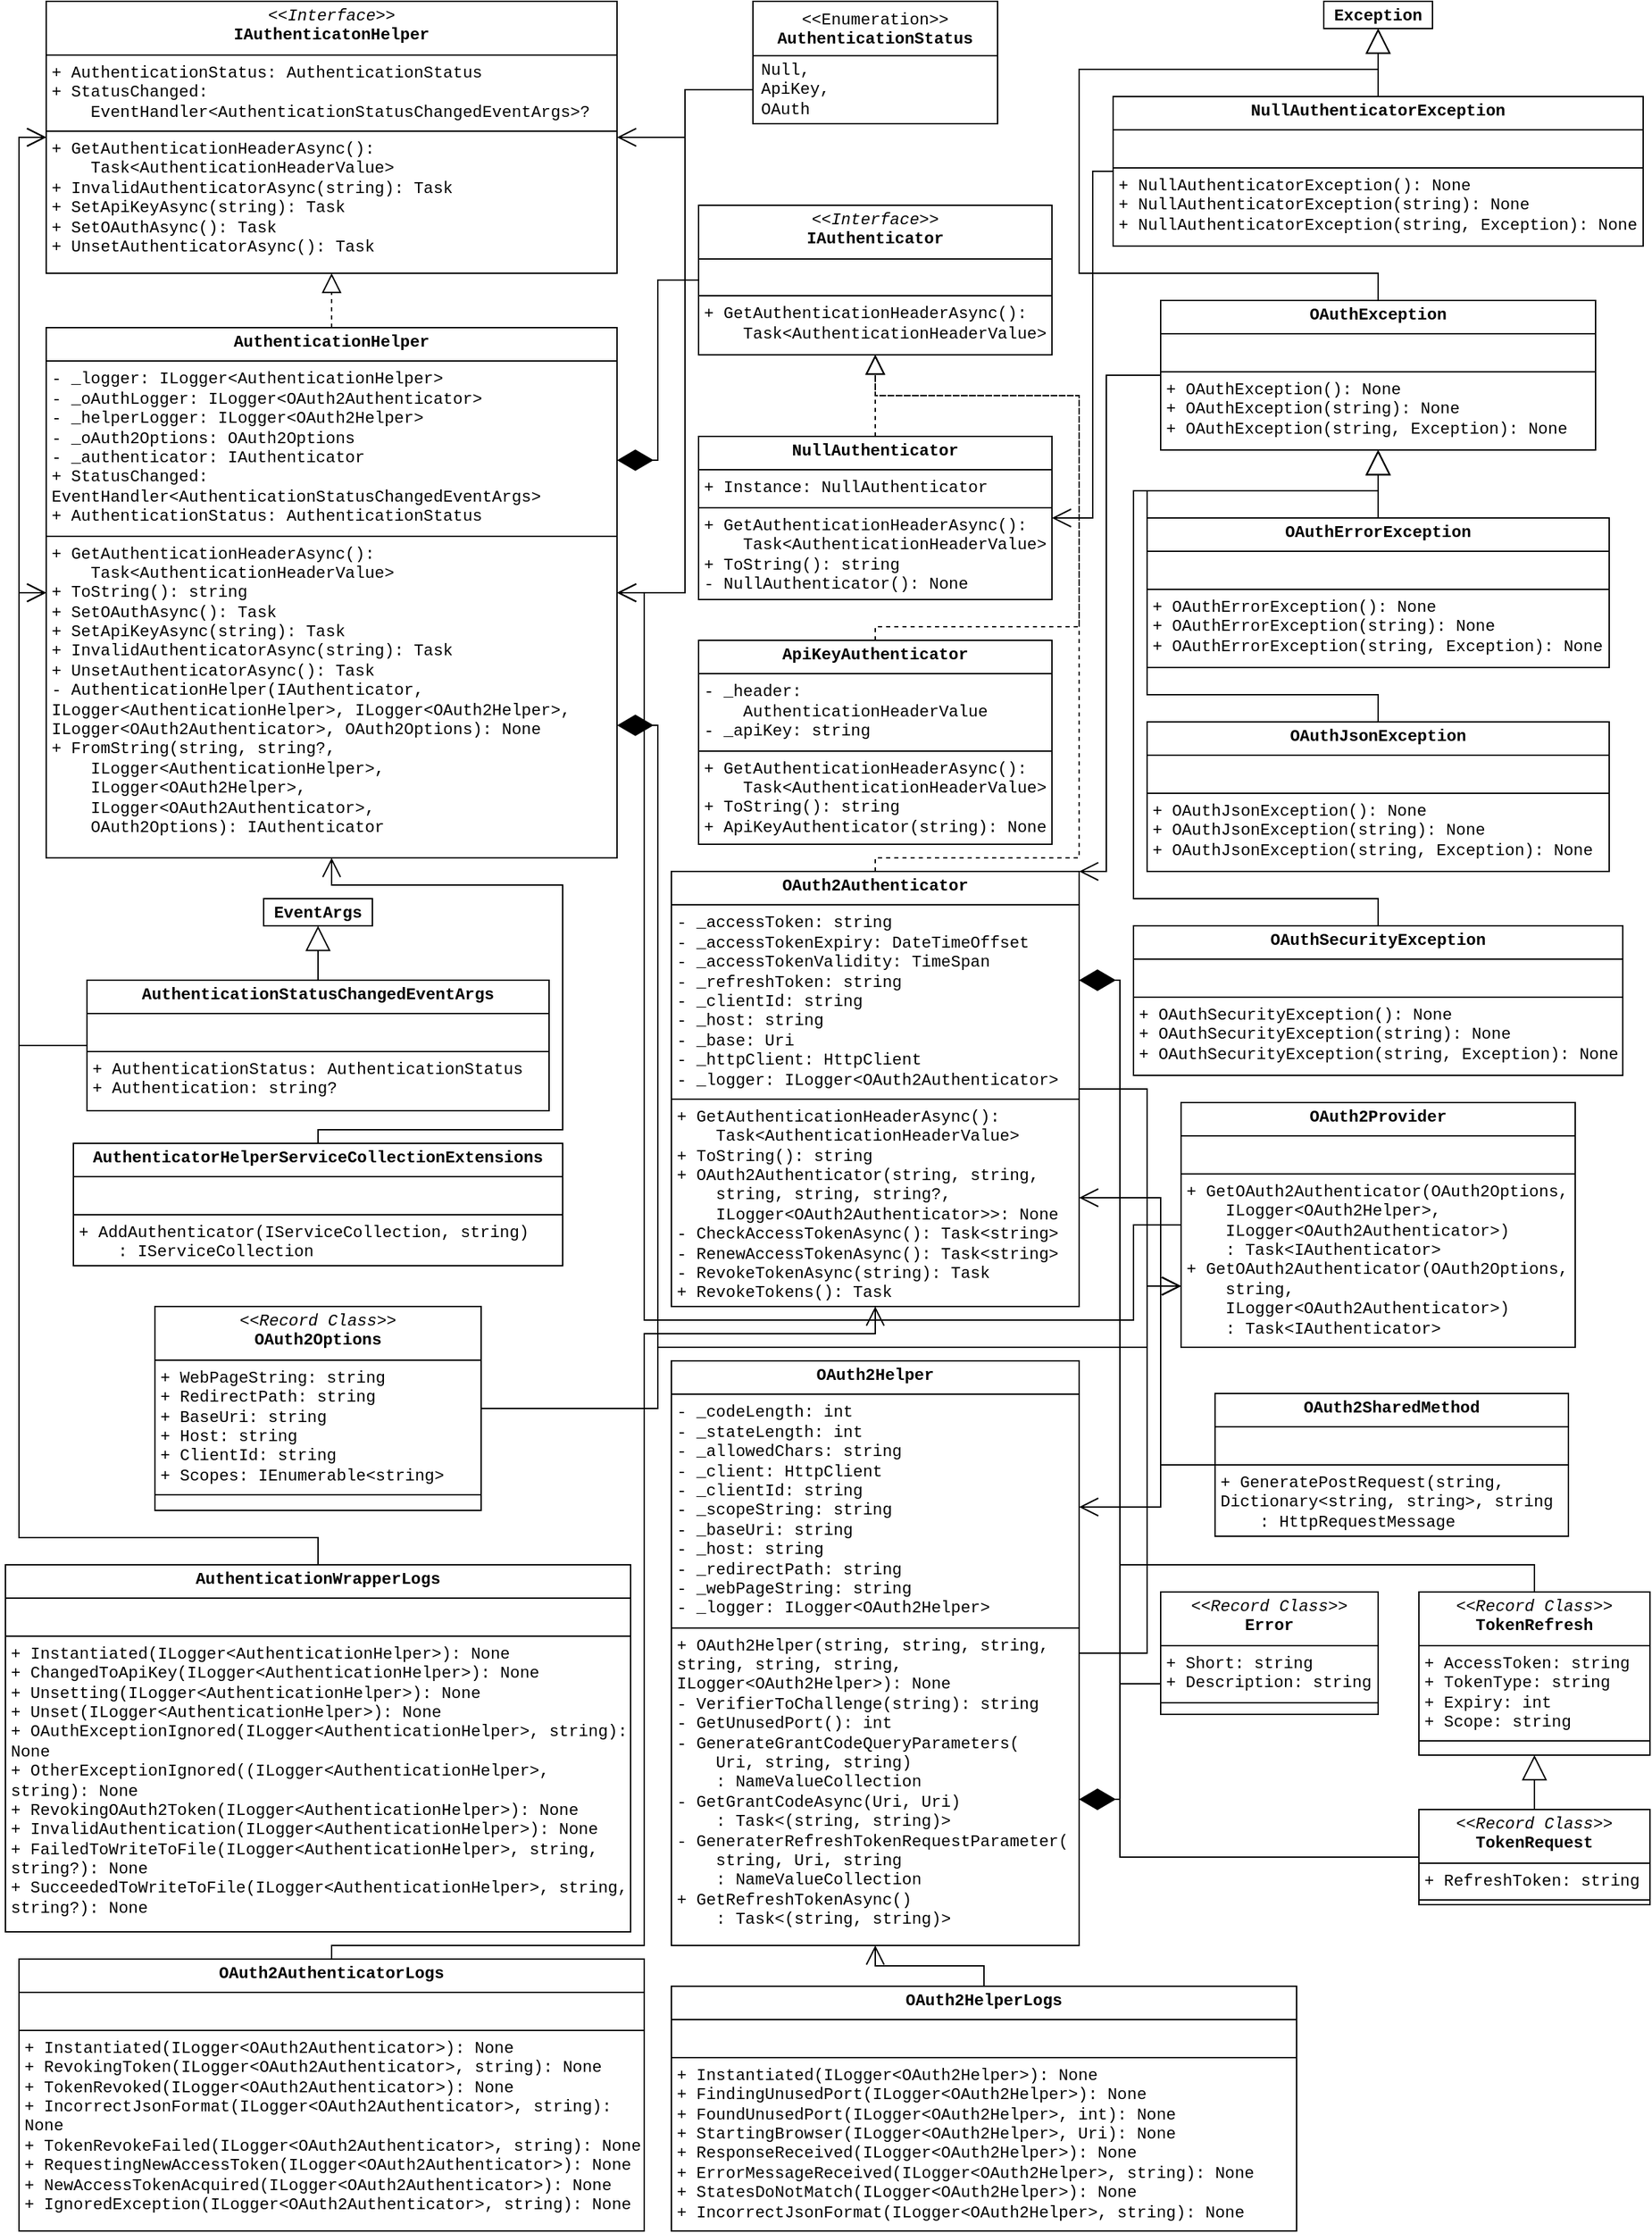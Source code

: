 <mxfile version="26.0.16">
  <diagram id="C5RBs43oDa-KdzZeNtuy" name="Page-1">
    <mxGraphModel dx="2692" dy="763" grid="1" gridSize="10" guides="1" tooltips="1" connect="1" arrows="1" fold="1" page="1" pageScale="1" pageWidth="827" pageHeight="1169" math="0" shadow="0">
      <root>
        <mxCell id="WIyWlLk6GJQsqaUBKTNV-0" />
        <mxCell id="WIyWlLk6GJQsqaUBKTNV-1" parent="WIyWlLk6GJQsqaUBKTNV-0" />
        <mxCell id="iDxR7NSyhmdjJ9KRdK6U-0" value="&amp;lt;&amp;lt;Enumeration&amp;gt;&amp;gt;&lt;br&gt;&lt;b&gt;AuthenticationStatus&lt;/b&gt;" style="swimlane;fontStyle=0;align=center;verticalAlign=top;childLayout=stackLayout;horizontal=1;startSize=40;horizontalStack=0;resizeParent=1;resizeParentMax=0;resizeLast=0;collapsible=0;marginBottom=0;html=1;whiteSpace=wrap;fontFamily=Courier New;" parent="WIyWlLk6GJQsqaUBKTNV-1" vertex="1">
          <mxGeometry x="-280" y="40" width="180" height="90" as="geometry" />
        </mxCell>
        <mxCell id="iDxR7NSyhmdjJ9KRdK6U-1" value="Null,&lt;div&gt;ApiKey,&lt;/div&gt;&lt;div&gt;OAuth&lt;/div&gt;" style="text;html=1;strokeColor=none;fillColor=none;align=left;verticalAlign=middle;spacingLeft=4;spacingRight=4;overflow=hidden;rotatable=0;points=[[0,0.5],[1,0.5]];portConstraint=eastwest;whiteSpace=wrap;fontFamily=Courier New;" parent="iDxR7NSyhmdjJ9KRdK6U-0" vertex="1">
          <mxGeometry y="40" width="180" height="50" as="geometry" />
        </mxCell>
        <mxCell id="iDxR7NSyhmdjJ9KRdK6U-2" value="&lt;p style=&quot;margin:0px;margin-top:4px;text-align:center;&quot;&gt;&lt;i&gt;&amp;lt;&amp;lt;Interface&amp;gt;&amp;gt;&lt;/i&gt;&lt;br&gt;&lt;b&gt;IAuthenticator&lt;/b&gt;&lt;/p&gt;&lt;hr size=&quot;1&quot; style=&quot;border-style:solid;&quot;&gt;&lt;p style=&quot;margin:0px;margin-left:4px;&quot;&gt;&lt;br&gt;&lt;/p&gt;&lt;hr size=&quot;1&quot; style=&quot;border-style:solid;&quot;&gt;&lt;p style=&quot;margin:0px;margin-left:4px;&quot;&gt;+ GetAuthenticationHeaderAsync():&lt;/p&gt;&lt;p style=&quot;margin:0px;margin-left:4px;&quot;&gt;&amp;nbsp; &amp;nbsp; Task&amp;lt;AuthenticationHeaderValue&amp;gt;&lt;/p&gt;" style="verticalAlign=top;align=left;overflow=fill;html=1;whiteSpace=wrap;fontFamily=Courier New;" parent="WIyWlLk6GJQsqaUBKTNV-1" vertex="1">
          <mxGeometry x="-320" y="190" width="260" height="110" as="geometry" />
        </mxCell>
        <mxCell id="iDxR7NSyhmdjJ9KRdK6U-3" value="&lt;p style=&quot;margin:0px;margin-top:4px;text-align:center;&quot;&gt;&lt;i&gt;&amp;lt;&amp;lt;Interface&amp;gt;&amp;gt;&lt;/i&gt;&lt;br&gt;&lt;b&gt;IAuthenticatonHelper&lt;/b&gt;&lt;/p&gt;&lt;hr size=&quot;1&quot; style=&quot;border-style:solid;&quot;&gt;&lt;p style=&quot;margin:0px;margin-left:4px;&quot;&gt;+ AuthenticationStatus: AuthenticationStatus&lt;/p&gt;&lt;p style=&quot;margin:0px;margin-left:4px;&quot;&gt;+ StatusChanged:&lt;/p&gt;&lt;p style=&quot;margin:0px;margin-left:4px;&quot;&gt;&amp;nbsp; &amp;nbsp; EventHandler&amp;lt;AuthenticationStatusChangedEventArgs&amp;gt;?&lt;/p&gt;&lt;hr size=&quot;1&quot; style=&quot;border-style:solid;&quot;&gt;&lt;p style=&quot;margin:0px;margin-left:4px;&quot;&gt;+ GetAuthenticationHeaderAsync():&lt;/p&gt;&lt;p style=&quot;margin:0px;margin-left:4px;&quot;&gt;&amp;nbsp; &amp;nbsp; Task&amp;lt;AuthenticationHeaderValue&amp;gt;&lt;/p&gt;&lt;p style=&quot;margin:0px;margin-left:4px;&quot;&gt;+ InvalidAuthenticatorAsync(string): Task&lt;/p&gt;&lt;p style=&quot;margin:0px;margin-left:4px;&quot;&gt;+ SetApiKeyAsync(string): Task&lt;/p&gt;&lt;p style=&quot;margin:0px;margin-left:4px;&quot;&gt;+ SetOAuthAsync(): Task&lt;/p&gt;&lt;p style=&quot;margin:0px;margin-left:4px;&quot;&gt;+ UnsetAuthenticatorAsync(): Task&lt;/p&gt;" style="verticalAlign=top;align=left;overflow=fill;html=1;whiteSpace=wrap;fontFamily=Courier New;" parent="WIyWlLk6GJQsqaUBKTNV-1" vertex="1">
          <mxGeometry x="-800" y="40" width="420" height="200" as="geometry" />
        </mxCell>
        <mxCell id="iDxR7NSyhmdjJ9KRdK6U-4" value="&lt;p style=&quot;margin:0px;margin-top:4px;text-align:center;&quot;&gt;&lt;i&gt;&amp;lt;&amp;lt;Record Class&amp;gt;&amp;gt;&lt;/i&gt;&lt;br&gt;&lt;b&gt;Error&lt;/b&gt;&lt;/p&gt;&lt;hr size=&quot;1&quot; style=&quot;border-style:solid;&quot;&gt;&lt;p style=&quot;margin:0px;margin-left:4px;&quot;&gt;+ Short: string&lt;br&gt;&lt;/p&gt;&lt;p style=&quot;margin:0px;margin-left:4px;&quot;&gt;+ Description: string&lt;/p&gt;&lt;hr size=&quot;1&quot; style=&quot;border-style:solid;&quot;&gt;&lt;p style=&quot;margin:0px;margin-left:4px;&quot;&gt;&lt;br&gt;&lt;/p&gt;" style="verticalAlign=top;align=left;overflow=fill;html=1;whiteSpace=wrap;fontFamily=Courier New;" parent="WIyWlLk6GJQsqaUBKTNV-1" vertex="1">
          <mxGeometry x="20" y="1210" width="160" height="90" as="geometry" />
        </mxCell>
        <mxCell id="iDxR7NSyhmdjJ9KRdK6U-5" value="&lt;p style=&quot;margin:0px;margin-top:4px;text-align:center;&quot;&gt;&lt;i&gt;&amp;lt;&amp;lt;Record Class&amp;gt;&amp;gt;&lt;/i&gt;&lt;br&gt;&lt;b&gt;TokenRefresh&lt;/b&gt;&lt;/p&gt;&lt;hr size=&quot;1&quot; style=&quot;border-style:solid;&quot;&gt;&lt;p style=&quot;margin:0px;margin-left:4px;&quot;&gt;+ AccessToken: string&lt;/p&gt;&lt;p style=&quot;margin:0px;margin-left:4px;&quot;&gt;+ TokenType: string&lt;/p&gt;&lt;p style=&quot;margin:0px;margin-left:4px;&quot;&gt;+ Expiry: int&lt;/p&gt;&lt;p style=&quot;margin:0px;margin-left:4px;&quot;&gt;+ Scope: string&lt;/p&gt;&lt;hr size=&quot;1&quot; style=&quot;border-style:solid;&quot;&gt;&lt;p style=&quot;margin:0px;margin-left:4px;&quot;&gt;&lt;br&gt;&lt;/p&gt;" style="verticalAlign=top;align=left;overflow=fill;html=1;whiteSpace=wrap;fontFamily=Courier New;" parent="WIyWlLk6GJQsqaUBKTNV-1" vertex="1">
          <mxGeometry x="210" y="1210" width="170" height="120" as="geometry" />
        </mxCell>
        <mxCell id="iDxR7NSyhmdjJ9KRdK6U-6" value="&lt;p style=&quot;margin:0px;margin-top:4px;text-align:center;&quot;&gt;&lt;i&gt;&amp;lt;&amp;lt;Record Class&amp;gt;&amp;gt;&lt;/i&gt;&lt;br&gt;&lt;b&gt;TokenRequest&lt;/b&gt;&lt;/p&gt;&lt;hr size=&quot;1&quot; style=&quot;border-style:solid;&quot;&gt;&lt;p style=&quot;margin:0px;margin-left:4px;&quot;&gt;+ RefreshToken: string&lt;br&gt;&lt;/p&gt;&lt;hr size=&quot;1&quot; style=&quot;border-style:solid;&quot;&gt;&lt;p style=&quot;margin:0px;margin-left:4px;&quot;&gt;&lt;br&gt;&lt;/p&gt;" style="verticalAlign=top;align=left;overflow=fill;html=1;whiteSpace=wrap;fontFamily=Courier New;" parent="WIyWlLk6GJQsqaUBKTNV-1" vertex="1">
          <mxGeometry x="210" y="1370" width="170" height="70" as="geometry" />
        </mxCell>
        <mxCell id="iDxR7NSyhmdjJ9KRdK6U-7" value="&lt;p style=&quot;margin:0px;margin-top:4px;text-align:center;&quot;&gt;&lt;b&gt;AuthenticationStatusChangedEventArgs&lt;/b&gt;&lt;/p&gt;&lt;hr size=&quot;1&quot; style=&quot;border-style:solid;&quot;&gt;&lt;p style=&quot;margin:0px;margin-left:4px;&quot;&gt;&lt;br&gt;&lt;/p&gt;&lt;hr size=&quot;1&quot; style=&quot;border-style:solid;&quot;&gt;&lt;p style=&quot;margin:0px;margin-left:4px;&quot;&gt;+ AuthenticationStatus: AuthenticationStatus&lt;/p&gt;&lt;p style=&quot;margin:0px;margin-left:4px;&quot;&gt;+ Authentication: string?&lt;/p&gt;" style="verticalAlign=top;align=left;overflow=fill;html=1;whiteSpace=wrap;fontFamily=Courier New;" parent="WIyWlLk6GJQsqaUBKTNV-1" vertex="1">
          <mxGeometry x="-770" y="760" width="340" height="96" as="geometry" />
        </mxCell>
        <mxCell id="iDxR7NSyhmdjJ9KRdK6U-9" value="&lt;b&gt;&lt;font face=&quot;Courier New&quot;&gt;EventArgs&lt;/font&gt;&lt;/b&gt;" style="html=1;whiteSpace=wrap;" parent="WIyWlLk6GJQsqaUBKTNV-1" vertex="1">
          <mxGeometry x="-640" y="700" width="80" height="20" as="geometry" />
        </mxCell>
        <mxCell id="iDxR7NSyhmdjJ9KRdK6U-10" value="&lt;p style=&quot;margin:0px;margin-top:4px;text-align:center;&quot;&gt;&lt;b&gt;ApiKeyAuthenticator&lt;/b&gt;&lt;/p&gt;&lt;hr size=&quot;1&quot; style=&quot;border-style:solid;&quot;&gt;&lt;p style=&quot;margin:0px;margin-left:4px;&quot;&gt;- _header:&lt;/p&gt;&lt;p style=&quot;margin:0px;margin-left:4px;&quot;&gt;&amp;nbsp; &amp;nbsp; AuthenticationHeaderValue&lt;/p&gt;&lt;p style=&quot;margin:0px;margin-left:4px;&quot;&gt;- _apiKey: string&lt;/p&gt;&lt;hr size=&quot;1&quot; style=&quot;border-style:solid;&quot;&gt;&lt;p style=&quot;margin:0px;margin-left:4px;&quot;&gt;+ GetAuthenticationHeaderAsync():&lt;/p&gt;&lt;p style=&quot;margin:0px;margin-left:4px;&quot;&gt;&amp;nbsp; &amp;nbsp; Task&amp;lt;AuthenticationHeaderValue&amp;gt;&lt;/p&gt;&lt;p style=&quot;margin:0px;margin-left:4px;&quot;&gt;+ ToString(): string&lt;/p&gt;&lt;p style=&quot;margin:0px;margin-left:4px;&quot;&gt;+ ApiKeyAuthenticator(string): None&lt;/p&gt;" style="verticalAlign=top;align=left;overflow=fill;html=1;whiteSpace=wrap;fontFamily=Courier New;" parent="WIyWlLk6GJQsqaUBKTNV-1" vertex="1">
          <mxGeometry x="-320" y="510" width="260" height="150" as="geometry" />
        </mxCell>
        <mxCell id="iDxR7NSyhmdjJ9KRdK6U-11" value="&lt;p style=&quot;margin:0px;margin-top:4px;text-align:center;&quot;&gt;&lt;i&gt;&amp;lt;&amp;lt;Record Class&amp;gt;&amp;gt;&lt;/i&gt;&lt;br&gt;&lt;b&gt;OAuth2Options&lt;/b&gt;&lt;/p&gt;&lt;hr size=&quot;1&quot; style=&quot;border-style:solid;&quot;&gt;&lt;p style=&quot;margin:0px;margin-left:4px;&quot;&gt;+ WebPageString: string&lt;br&gt;&lt;/p&gt;&lt;p style=&quot;margin:0px;margin-left:4px;&quot;&gt;+ RedirectPath: string&lt;/p&gt;&lt;p style=&quot;margin:0px;margin-left:4px;&quot;&gt;+ BaseUri: string&lt;/p&gt;&lt;p style=&quot;margin:0px;margin-left:4px;&quot;&gt;+ Host: string&lt;/p&gt;&lt;p style=&quot;margin:0px;margin-left:4px;&quot;&gt;+ ClientId: string&lt;/p&gt;&lt;p style=&quot;margin:0px;margin-left:4px;&quot;&gt;+ Scopes: IEnumerable&amp;lt;string&amp;gt;&lt;/p&gt;&lt;hr size=&quot;1&quot; style=&quot;border-style:solid;&quot;&gt;&lt;p style=&quot;margin:0px;margin-left:4px;&quot;&gt;&lt;br&gt;&lt;/p&gt;" style="verticalAlign=top;align=left;overflow=fill;html=1;whiteSpace=wrap;fontFamily=Courier New;" parent="WIyWlLk6GJQsqaUBKTNV-1" vertex="1">
          <mxGeometry x="-720" y="1000" width="240" height="150" as="geometry" />
        </mxCell>
        <mxCell id="iDxR7NSyhmdjJ9KRdK6U-12" value="&lt;p style=&quot;margin:0px;margin-top:4px;text-align:center;&quot;&gt;&lt;b&gt;NullAuthenticator&lt;/b&gt;&lt;/p&gt;&lt;hr size=&quot;1&quot; style=&quot;border-style:solid;&quot;&gt;&lt;p style=&quot;margin:0px;margin-left:4px;&quot;&gt;+ Instance: NullAuthenticator&lt;/p&gt;&lt;hr size=&quot;1&quot; style=&quot;border-style:solid;&quot;&gt;&lt;p style=&quot;margin:0px;margin-left:4px;&quot;&gt;+ GetAuthenticationHeaderAsync():&lt;/p&gt;&lt;p style=&quot;margin:0px;margin-left:4px;&quot;&gt;&amp;nbsp; &amp;nbsp; Task&amp;lt;AuthenticationHeaderValue&amp;gt;&lt;/p&gt;&lt;p style=&quot;margin:0px;margin-left:4px;&quot;&gt;+ ToString(): string&lt;/p&gt;&lt;p style=&quot;margin:0px;margin-left:4px;&quot;&gt;- NullAuthenticator(): None&lt;/p&gt;" style="verticalAlign=top;align=left;overflow=fill;html=1;whiteSpace=wrap;fontFamily=Courier New;" parent="WIyWlLk6GJQsqaUBKTNV-1" vertex="1">
          <mxGeometry x="-320" y="360" width="260" height="120" as="geometry" />
        </mxCell>
        <mxCell id="iDxR7NSyhmdjJ9KRdK6U-13" value="&lt;p style=&quot;margin:0px;margin-top:4px;text-align:center;&quot;&gt;&lt;b&gt;OAuth2Authenticator&lt;/b&gt;&lt;/p&gt;&lt;hr size=&quot;1&quot; style=&quot;border-style:solid;&quot;&gt;&lt;p style=&quot;margin:0px;margin-left:4px;&quot;&gt;- _accessToken: string&lt;/p&gt;&lt;p style=&quot;margin:0px;margin-left:4px;&quot;&gt;- _accessTokenExpiry: DateTimeOffset&lt;/p&gt;&lt;p style=&quot;margin:0px;margin-left:4px;&quot;&gt;- _accessTokenValidity: TimeSpan&lt;/p&gt;&lt;p style=&quot;margin:0px;margin-left:4px;&quot;&gt;- _refreshToken: string&lt;/p&gt;&lt;p style=&quot;margin:0px;margin-left:4px;&quot;&gt;- _clientId: string&lt;/p&gt;&lt;p style=&quot;margin:0px;margin-left:4px;&quot;&gt;- _host: string&lt;/p&gt;&lt;p style=&quot;margin:0px;margin-left:4px;&quot;&gt;- _base: Uri&lt;/p&gt;&lt;p style=&quot;margin:0px;margin-left:4px;&quot;&gt;- _httpClient: HttpClient&lt;/p&gt;&lt;p style=&quot;margin:0px;margin-left:4px;&quot;&gt;- _logger:&amp;nbsp;&lt;span style=&quot;background-color: transparent; color: light-dark(rgb(0, 0, 0), rgb(255, 255, 255));&quot;&gt;ILogger&amp;lt;OAuth2Authenticator&amp;gt;&lt;/span&gt;&lt;/p&gt;&lt;hr size=&quot;1&quot; style=&quot;border-style:solid;&quot;&gt;&lt;p style=&quot;margin:0px;margin-left:4px;&quot;&gt;+ GetAuthenticationHeaderAsync():&lt;/p&gt;&lt;p style=&quot;margin:0px;margin-left:4px;&quot;&gt;&amp;nbsp; &amp;nbsp; Task&amp;lt;AuthenticationHeaderValue&amp;gt;&lt;/p&gt;&lt;p style=&quot;margin:0px;margin-left:4px;&quot;&gt;+ ToString(): string&lt;/p&gt;&lt;p style=&quot;margin:0px;margin-left:4px;&quot;&gt;+ OAuth2Authenticator(&lt;span style=&quot;background-color: transparent; color: light-dark(rgb(0, 0, 0), rgb(255, 255, 255));&quot;&gt;string, string,&lt;/span&gt;&lt;/p&gt;&lt;p style=&quot;margin:0px;margin-left:4px;&quot;&gt;&lt;span style=&quot;background-color: transparent; color: light-dark(rgb(0, 0, 0), rgb(255, 255, 255));&quot;&gt;&amp;nbsp; &amp;nbsp; string, string,&amp;nbsp;&lt;/span&gt;&lt;span style=&quot;background-color: transparent; color: light-dark(rgb(0, 0, 0), rgb(255, 255, 255));&quot;&gt;string?,&lt;/span&gt;&lt;/p&gt;&lt;p style=&quot;margin:0px;margin-left:4px;&quot;&gt;&lt;span style=&quot;background-color: transparent; color: light-dark(rgb(0, 0, 0), rgb(255, 255, 255));&quot;&gt;&amp;nbsp; &amp;nbsp; ILogger&amp;lt;OAuth2Authenticator&amp;gt;&amp;gt;: None&lt;/span&gt;&lt;/p&gt;&lt;p style=&quot;margin:0px;margin-left:4px;&quot;&gt;- CheckAccessTokenAsync(): Task&amp;lt;string&amp;gt;&lt;/p&gt;&lt;p style=&quot;margin:0px;margin-left:4px;&quot;&gt;- RenewAccessTokenAsync(): Task&amp;lt;string&amp;gt;&lt;/p&gt;&lt;p style=&quot;margin:0px;margin-left:4px;&quot;&gt;- RevokeTokenAsync(string): Task&lt;/p&gt;&lt;p style=&quot;margin:0px;margin-left:4px;&quot;&gt;+ RevokeTokens(): Task&lt;/p&gt;" style="verticalAlign=top;align=left;overflow=fill;html=1;whiteSpace=wrap;fontFamily=Courier New;" parent="WIyWlLk6GJQsqaUBKTNV-1" vertex="1">
          <mxGeometry x="-340" y="680" width="300" height="320" as="geometry" />
        </mxCell>
        <mxCell id="iDxR7NSyhmdjJ9KRdK6U-14" value="&lt;b&gt;&lt;font face=&quot;Courier New&quot;&gt;Exception&lt;/font&gt;&lt;/b&gt;" style="html=1;whiteSpace=wrap;" parent="WIyWlLk6GJQsqaUBKTNV-1" vertex="1">
          <mxGeometry x="140" y="40" width="80" height="20" as="geometry" />
        </mxCell>
        <mxCell id="iDxR7NSyhmdjJ9KRdK6U-15" value="&lt;p style=&quot;margin:0px;margin-top:4px;text-align:center;&quot;&gt;&lt;b&gt;NullAuthenticatorException&lt;/b&gt;&lt;/p&gt;&lt;hr size=&quot;1&quot; style=&quot;border-style:solid;&quot;&gt;&lt;p style=&quot;margin:0px;margin-left:4px;&quot;&gt;&lt;br&gt;&lt;/p&gt;&lt;hr size=&quot;1&quot; style=&quot;border-style:solid;&quot;&gt;&lt;p style=&quot;margin:0px;margin-left:4px;&quot;&gt;+ NullAuthenticatorException(): None&lt;/p&gt;&lt;p style=&quot;margin:0px;margin-left:4px;&quot;&gt;+&amp;nbsp;&lt;span style=&quot;background-color: transparent; color: light-dark(rgb(0, 0, 0), rgb(255, 255, 255));&quot;&gt;NullAuthenticatorException(string): None&lt;/span&gt;&lt;/p&gt;&lt;p style=&quot;margin:0px;margin-left:4px;&quot;&gt;&lt;span style=&quot;background-color: transparent; color: light-dark(rgb(0, 0, 0), rgb(255, 255, 255));&quot;&gt;+&amp;nbsp;&lt;/span&gt;&lt;span style=&quot;background-color: transparent; color: light-dark(rgb(0, 0, 0), rgb(255, 255, 255));&quot;&gt;NullAuthenticatorException(string, Exception): None&lt;/span&gt;&lt;/p&gt;" style="verticalAlign=top;align=left;overflow=fill;html=1;whiteSpace=wrap;fontFamily=Courier New;" parent="WIyWlLk6GJQsqaUBKTNV-1" vertex="1">
          <mxGeometry x="-15" y="110" width="390" height="110" as="geometry" />
        </mxCell>
        <mxCell id="iDxR7NSyhmdjJ9KRdK6U-16" value="&lt;p style=&quot;margin:0px;margin-top:4px;text-align:center;&quot;&gt;&lt;b&gt;OAuthErrorException&lt;/b&gt;&lt;/p&gt;&lt;hr size=&quot;1&quot; style=&quot;border-style:solid;&quot;&gt;&lt;p style=&quot;margin:0px;margin-left:4px;&quot;&gt;&lt;br&gt;&lt;/p&gt;&lt;hr size=&quot;1&quot; style=&quot;border-style:solid;&quot;&gt;&lt;p style=&quot;margin:0px;margin-left:4px;&quot;&gt;+&amp;nbsp;&lt;span style=&quot;text-align: center;&quot;&gt;OAuthErrorException&lt;/span&gt;(): None&lt;/p&gt;&lt;p style=&quot;margin:0px;margin-left:4px;&quot;&gt;+&amp;nbsp;&lt;span style=&quot;text-align: center;&quot;&gt;OAuthErrorException&lt;/span&gt;&lt;span style=&quot;background-color: transparent; color: light-dark(rgb(0, 0, 0), rgb(255, 255, 255));&quot;&gt;(string): None&lt;/span&gt;&lt;/p&gt;&lt;p style=&quot;margin:0px;margin-left:4px;&quot;&gt;&lt;span style=&quot;background-color: transparent; color: light-dark(rgb(0, 0, 0), rgb(255, 255, 255));&quot;&gt;+&amp;nbsp;&lt;/span&gt;&lt;span style=&quot;text-align: center;&quot;&gt;OAuthErrorException&lt;/span&gt;&lt;span style=&quot;background-color: transparent; color: light-dark(rgb(0, 0, 0), rgb(255, 255, 255));&quot;&gt;(string, Exception): None&lt;/span&gt;&lt;/p&gt;" style="verticalAlign=top;align=left;overflow=fill;html=1;whiteSpace=wrap;fontFamily=Courier New;" parent="WIyWlLk6GJQsqaUBKTNV-1" vertex="1">
          <mxGeometry x="10" y="420" width="340" height="110" as="geometry" />
        </mxCell>
        <mxCell id="iDxR7NSyhmdjJ9KRdK6U-17" value="&lt;p style=&quot;margin:0px;margin-top:4px;text-align:center;&quot;&gt;&lt;b&gt;OAuthException&lt;/b&gt;&lt;/p&gt;&lt;hr size=&quot;1&quot; style=&quot;border-style:solid;&quot;&gt;&lt;p style=&quot;margin:0px;margin-left:4px;&quot;&gt;&lt;br&gt;&lt;/p&gt;&lt;hr size=&quot;1&quot; style=&quot;border-style:solid;&quot;&gt;&lt;p style=&quot;margin:0px;margin-left:4px;&quot;&gt;+&amp;nbsp;&lt;span style=&quot;text-align: center;&quot;&gt;OAuthException&lt;/span&gt;(): None&lt;/p&gt;&lt;p style=&quot;margin:0px;margin-left:4px;&quot;&gt;+&amp;nbsp;&lt;span style=&quot;text-align: center;&quot;&gt;OAuthException&lt;/span&gt;&lt;span style=&quot;background-color: transparent; color: light-dark(rgb(0, 0, 0), rgb(255, 255, 255));&quot;&gt;(string): None&lt;/span&gt;&lt;/p&gt;&lt;p style=&quot;margin:0px;margin-left:4px;&quot;&gt;&lt;span style=&quot;background-color: transparent; color: light-dark(rgb(0, 0, 0), rgb(255, 255, 255));&quot;&gt;+&amp;nbsp;&lt;/span&gt;&lt;span style=&quot;text-align: center;&quot;&gt;OAuthException&lt;/span&gt;&lt;span style=&quot;background-color: transparent; color: light-dark(rgb(0, 0, 0), rgb(255, 255, 255));&quot;&gt;(string, Exception): None&lt;/span&gt;&lt;/p&gt;" style="verticalAlign=top;align=left;overflow=fill;html=1;whiteSpace=wrap;fontFamily=Courier New;" parent="WIyWlLk6GJQsqaUBKTNV-1" vertex="1">
          <mxGeometry x="20" y="260" width="320" height="110" as="geometry" />
        </mxCell>
        <mxCell id="iDxR7NSyhmdjJ9KRdK6U-18" value="&lt;p style=&quot;margin:0px;margin-top:4px;text-align:center;&quot;&gt;&lt;b&gt;OAuthJsonException&lt;/b&gt;&lt;/p&gt;&lt;hr size=&quot;1&quot; style=&quot;border-style:solid;&quot;&gt;&lt;p style=&quot;margin:0px;margin-left:4px;&quot;&gt;&lt;br&gt;&lt;/p&gt;&lt;hr size=&quot;1&quot; style=&quot;border-style:solid;&quot;&gt;&lt;p style=&quot;margin:0px;margin-left:4px;&quot;&gt;+&amp;nbsp;&lt;span style=&quot;text-align: center;&quot;&gt;OAuthJsonException&lt;/span&gt;(): None&lt;/p&gt;&lt;p style=&quot;margin:0px;margin-left:4px;&quot;&gt;+&amp;nbsp;&lt;span style=&quot;text-align: center;&quot;&gt;OAuthJsonException&lt;/span&gt;&lt;span style=&quot;background-color: transparent; color: light-dark(rgb(0, 0, 0), rgb(255, 255, 255));&quot;&gt;(string): None&lt;/span&gt;&lt;/p&gt;&lt;p style=&quot;margin:0px;margin-left:4px;&quot;&gt;&lt;span style=&quot;background-color: transparent; color: light-dark(rgb(0, 0, 0), rgb(255, 255, 255));&quot;&gt;+&amp;nbsp;&lt;/span&gt;&lt;span style=&quot;text-align: center;&quot;&gt;OAuthJsonException&lt;/span&gt;&lt;span style=&quot;background-color: transparent; color: light-dark(rgb(0, 0, 0), rgb(255, 255, 255));&quot;&gt;(string, Exception): None&lt;/span&gt;&lt;/p&gt;" style="verticalAlign=top;align=left;overflow=fill;html=1;whiteSpace=wrap;fontFamily=Courier New;" parent="WIyWlLk6GJQsqaUBKTNV-1" vertex="1">
          <mxGeometry x="10" y="570" width="340" height="110" as="geometry" />
        </mxCell>
        <mxCell id="iDxR7NSyhmdjJ9KRdK6U-19" value="&lt;p style=&quot;margin:0px;margin-top:4px;text-align:center;&quot;&gt;&lt;b&gt;OAuthSecurityException&lt;/b&gt;&lt;/p&gt;&lt;hr size=&quot;1&quot; style=&quot;border-style:solid;&quot;&gt;&lt;p style=&quot;margin:0px;margin-left:4px;&quot;&gt;&lt;br&gt;&lt;/p&gt;&lt;hr size=&quot;1&quot; style=&quot;border-style:solid;&quot;&gt;&lt;p style=&quot;margin:0px;margin-left:4px;&quot;&gt;+&amp;nbsp;&lt;span style=&quot;text-align: center;&quot;&gt;OAuth&lt;/span&gt;&lt;span style=&quot;background-color: transparent; color: light-dark(rgb(0, 0, 0), rgb(255, 255, 255)); text-align: center;&quot;&gt;Security&lt;/span&gt;&lt;span style=&quot;background-color: transparent; color: light-dark(rgb(0, 0, 0), rgb(255, 255, 255)); text-align: center;&quot;&gt;Exception&lt;/span&gt;&lt;span style=&quot;background-color: transparent; color: light-dark(rgb(0, 0, 0), rgb(255, 255, 255));&quot;&gt;(): None&lt;/span&gt;&lt;/p&gt;&lt;p style=&quot;margin:0px;margin-left:4px;&quot;&gt;+&amp;nbsp;&lt;span style=&quot;text-align: center;&quot;&gt;OAuth&lt;/span&gt;&lt;span style=&quot;color: light-dark(rgb(0, 0, 0), rgb(255, 255, 255)); background-color: transparent; text-align: center;&quot;&gt;Security&lt;/span&gt;&lt;span style=&quot;color: light-dark(rgb(0, 0, 0), rgb(255, 255, 255)); background-color: transparent; text-align: center;&quot;&gt;Exception&lt;/span&gt;&lt;span style=&quot;background-color: transparent; color: light-dark(rgb(0, 0, 0), rgb(255, 255, 255));&quot;&gt;(string): None&lt;/span&gt;&lt;/p&gt;&lt;p style=&quot;margin:0px;margin-left:4px;&quot;&gt;&lt;span style=&quot;background-color: transparent; color: light-dark(rgb(0, 0, 0), rgb(255, 255, 255));&quot;&gt;+&amp;nbsp;&lt;/span&gt;&lt;span style=&quot;text-align: center;&quot;&gt;OAuth&lt;/span&gt;&lt;span style=&quot;color: light-dark(rgb(0, 0, 0), rgb(255, 255, 255)); background-color: transparent; text-align: center;&quot;&gt;Security&lt;/span&gt;&lt;span style=&quot;color: light-dark(rgb(0, 0, 0), rgb(255, 255, 255)); background-color: transparent; text-align: center;&quot;&gt;Exception&lt;/span&gt;&lt;span style=&quot;background-color: transparent; color: light-dark(rgb(0, 0, 0), rgb(255, 255, 255));&quot;&gt;(string, Exception): None&lt;/span&gt;&lt;/p&gt;" style="verticalAlign=top;align=left;overflow=fill;html=1;whiteSpace=wrap;fontFamily=Courier New;" parent="WIyWlLk6GJQsqaUBKTNV-1" vertex="1">
          <mxGeometry y="720" width="360" height="110" as="geometry" />
        </mxCell>
        <mxCell id="iDxR7NSyhmdjJ9KRdK6U-20" value="&lt;p style=&quot;margin:0px;margin-top:4px;text-align:center;&quot;&gt;&lt;b&gt;AuthenticatorHelperServiceCollectionExtensions&lt;/b&gt;&lt;/p&gt;&lt;hr size=&quot;1&quot; style=&quot;border-style:solid;&quot;&gt;&lt;p style=&quot;margin:0px;margin-left:4px;&quot;&gt;&lt;br&gt;&lt;/p&gt;&lt;hr size=&quot;1&quot; style=&quot;border-style:solid;&quot;&gt;&lt;p style=&quot;margin:0px;margin-left:4px;&quot;&gt;+ AddAuthenticator(IServiceCollection, string)&lt;br&gt;&lt;/p&gt;&lt;p style=&quot;margin:0px;margin-left:4px;&quot;&gt;&amp;nbsp; &amp;nbsp; : IServiceCollection&lt;/p&gt;" style="verticalAlign=top;align=left;overflow=fill;html=1;whiteSpace=wrap;fontFamily=Courier New;" parent="WIyWlLk6GJQsqaUBKTNV-1" vertex="1">
          <mxGeometry x="-780" y="880" width="360" height="90" as="geometry" />
        </mxCell>
        <mxCell id="iDxR7NSyhmdjJ9KRdK6U-21" value="&lt;p style=&quot;margin:0px;margin-top:4px;text-align:center;&quot;&gt;&lt;b&gt;OAuth2SharedMethod&lt;/b&gt;&lt;/p&gt;&lt;hr size=&quot;1&quot; style=&quot;border-style:solid;&quot;&gt;&lt;p style=&quot;margin:0px;margin-left:4px;&quot;&gt;&lt;br&gt;&lt;/p&gt;&lt;hr size=&quot;1&quot; style=&quot;border-style:solid;&quot;&gt;&lt;p style=&quot;margin:0px;margin-left:4px;&quot;&gt;+ GeneratePostRequest(string, Dictionary&amp;lt;string, string&amp;gt;, string&lt;/p&gt;&lt;p style=&quot;margin:0px;margin-left:4px;&quot;&gt;&amp;nbsp; &amp;nbsp; : HttpRequestMessage&lt;/p&gt;" style="verticalAlign=top;align=left;overflow=fill;html=1;whiteSpace=wrap;fontFamily=Courier New;" parent="WIyWlLk6GJQsqaUBKTNV-1" vertex="1">
          <mxGeometry x="60" y="1064" width="260" height="105" as="geometry" />
        </mxCell>
        <mxCell id="iDxR7NSyhmdjJ9KRdK6U-22" value="&lt;p style=&quot;margin:0px;margin-top:4px;text-align:center;&quot;&gt;&lt;b&gt;OAuth2Provider&lt;/b&gt;&lt;/p&gt;&lt;hr size=&quot;1&quot; style=&quot;border-style:solid;&quot;&gt;&lt;p style=&quot;margin:0px;margin-left:4px;&quot;&gt;&lt;br&gt;&lt;/p&gt;&lt;hr size=&quot;1&quot; style=&quot;border-style:solid;&quot;&gt;&lt;p style=&quot;margin:0px;margin-left:4px;&quot;&gt;+ GetOAuth2Authenticator(OAuth2Options,&lt;/p&gt;&lt;p style=&quot;margin:0px;margin-left:4px;&quot;&gt;&amp;nbsp; &amp;nbsp; ILogger&amp;lt;OAuth2Helper&amp;gt;,&lt;/p&gt;&lt;p style=&quot;margin:0px;margin-left:4px;&quot;&gt;&amp;nbsp; &amp;nbsp; ILogger&amp;lt;OAuth2Authenticator&amp;gt;)&lt;/p&gt;&lt;p style=&quot;margin:0px;margin-left:4px;&quot;&gt;&amp;nbsp; &amp;nbsp; : Task&amp;lt;IAuthenticator&amp;gt;&lt;/p&gt;&lt;p style=&quot;margin:0px;margin-left:4px;&quot;&gt;+ GetOAuth2Authenticator(OAuth2Options,&lt;/p&gt;&lt;p style=&quot;margin:0px;margin-left:4px;&quot;&gt;&amp;nbsp; &amp;nbsp; string,&lt;/p&gt;&lt;p style=&quot;margin:0px;margin-left:4px;&quot;&gt;&amp;nbsp; &amp;nbsp; ILogger&amp;lt;OAuth2Authenticator&amp;gt;)&lt;/p&gt;&lt;p style=&quot;margin:0px;margin-left:4px;&quot;&gt;&amp;nbsp; &amp;nbsp; : Task&amp;lt;IAuthenticator&amp;gt;&lt;/p&gt;" style="verticalAlign=top;align=left;overflow=fill;html=1;whiteSpace=wrap;fontFamily=Courier New;" parent="WIyWlLk6GJQsqaUBKTNV-1" vertex="1">
          <mxGeometry x="35" y="850" width="290" height="180" as="geometry" />
        </mxCell>
        <mxCell id="iDxR7NSyhmdjJ9KRdK6U-23" value="&lt;p style=&quot;margin:0px;margin-top:4px;text-align:center;&quot;&gt;&lt;b&gt;AuthenticationWrapperLogs&lt;/b&gt;&lt;/p&gt;&lt;hr size=&quot;1&quot; style=&quot;border-style:solid;&quot;&gt;&lt;p style=&quot;margin:0px;margin-left:4px;&quot;&gt;&lt;br&gt;&lt;/p&gt;&lt;hr size=&quot;1&quot; style=&quot;border-style:solid;&quot;&gt;&lt;p style=&quot;margin:0px;margin-left:4px;&quot;&gt;+ Instantiated(ILogger&amp;lt;AuthenticationHelper&amp;gt;): None&lt;/p&gt;&lt;p style=&quot;margin: 0px 0px 0px 4px;&quot;&gt;+ ChangedToApiKey(ILogger&amp;lt;AuthenticationHelper&amp;gt;): None&lt;/p&gt;&lt;p style=&quot;margin: 0px 0px 0px 4px;&quot;&gt;+ Unsetting&lt;span style=&quot;background-color: transparent; color: light-dark(rgb(0, 0, 0), rgb(255, 255, 255));&quot;&gt;(ILogger&amp;lt;AuthenticationHelper&amp;gt;): None&lt;/span&gt;&lt;/p&gt;&lt;p style=&quot;margin: 0px 0px 0px 4px;&quot;&gt;&lt;span style=&quot;background-color: transparent; color: light-dark(rgb(0, 0, 0), rgb(255, 255, 255));&quot;&gt;+ Unset&lt;/span&gt;&lt;span style=&quot;background-color: transparent; color: light-dark(rgb(0, 0, 0), rgb(255, 255, 255));&quot;&gt;(ILogger&amp;lt;AuthenticationHelper&amp;gt;): None&lt;/span&gt;&lt;/p&gt;&lt;p style=&quot;margin: 0px 0px 0px 4px;&quot;&gt;&lt;span style=&quot;background-color: transparent; color: light-dark(rgb(0, 0, 0), rgb(255, 255, 255));&quot;&gt;+ OAuthExceptionIgnored&lt;/span&gt;&lt;span style=&quot;background-color: transparent; color: light-dark(rgb(0, 0, 0), rgb(255, 255, 255));&quot;&gt;(ILogger&amp;lt;AuthenticationHelper&amp;gt;, string): None&lt;/span&gt;&lt;/p&gt;&lt;p style=&quot;margin: 0px 0px 0px 4px;&quot;&gt;&lt;span style=&quot;background-color: transparent; color: light-dark(rgb(0, 0, 0), rgb(255, 255, 255));&quot;&gt;+ OtherExceptionIgnored(&lt;/span&gt;&lt;span style=&quot;background-color: transparent; color: light-dark(rgb(0, 0, 0), rgb(255, 255, 255));&quot;&gt;(ILogger&amp;lt;AuthenticationHelper&amp;gt;, string): None&lt;/span&gt;&lt;/p&gt;&lt;p style=&quot;margin: 0px 0px 0px 4px;&quot;&gt;+ RevokingOAuth2Token&lt;span style=&quot;background-color: transparent; color: light-dark(rgb(0, 0, 0), rgb(255, 255, 255));&quot;&gt;(ILogger&amp;lt;AuthenticationHelper&amp;gt;): None&lt;/span&gt;&lt;/p&gt;&lt;p style=&quot;margin: 0px 0px 0px 4px;&quot;&gt;&lt;span style=&quot;background-color: transparent; color: light-dark(rgb(0, 0, 0), rgb(255, 255, 255));&quot;&gt;+ InvalidAuthentication&lt;/span&gt;&lt;span style=&quot;background-color: transparent; color: light-dark(rgb(0, 0, 0), rgb(255, 255, 255));&quot;&gt;(ILogger&amp;lt;AuthenticationHelper&amp;gt;): None&lt;/span&gt;&lt;/p&gt;&lt;p style=&quot;margin: 0px 0px 0px 4px;&quot;&gt;&lt;span style=&quot;background-color: transparent; color: light-dark(rgb(0, 0, 0), rgb(255, 255, 255));&quot;&gt;+ FailedToWriteToFile&lt;/span&gt;&lt;span style=&quot;background-color: transparent; color: light-dark(rgb(0, 0, 0), rgb(255, 255, 255));&quot;&gt;(ILogger&amp;lt;AuthenticationHelper&amp;gt;, string, string?): None&lt;/span&gt;&lt;/p&gt;&lt;p style=&quot;margin: 0px 0px 0px 4px;&quot;&gt;&lt;span style=&quot;color: light-dark(rgb(0, 0, 0), rgb(255, 255, 255)); background-color: transparent;&quot;&gt;+ SucceededToWriteToFile&lt;/span&gt;&lt;span style=&quot;color: light-dark(rgb(0, 0, 0), rgb(255, 255, 255)); background-color: transparent;&quot;&gt;(ILogger&amp;lt;AuthenticationHelper&amp;gt;, string, string?): None&lt;/span&gt;&lt;span style=&quot;background-color: transparent; color: light-dark(rgb(0, 0, 0), rgb(255, 255, 255));&quot;&gt;&lt;/span&gt;&lt;/p&gt;" style="verticalAlign=top;align=left;overflow=fill;html=1;whiteSpace=wrap;fontFamily=Courier New;" parent="WIyWlLk6GJQsqaUBKTNV-1" vertex="1">
          <mxGeometry x="-830" y="1190" width="460" height="270" as="geometry" />
        </mxCell>
        <mxCell id="iDxR7NSyhmdjJ9KRdK6U-24" value="&lt;p style=&quot;margin:0px;margin-top:4px;text-align:center;&quot;&gt;&lt;b&gt;OAuth2AuthenticatorLogs&lt;/b&gt;&lt;/p&gt;&lt;hr size=&quot;1&quot; style=&quot;border-style:solid;&quot;&gt;&lt;p style=&quot;margin:0px;margin-left:4px;&quot;&gt;&lt;br&gt;&lt;/p&gt;&lt;hr size=&quot;1&quot; style=&quot;border-style:solid;&quot;&gt;&lt;p style=&quot;margin:0px;margin-left:4px;&quot;&gt;+ Instantiated(ILogger&amp;lt;OAuth2Authenticator&amp;gt;): None&lt;/p&gt;&lt;p style=&quot;margin:0px;margin-left:4px;&quot;&gt;+ RevokingToken(ILogger&amp;lt;OAuth2Authenticator&amp;gt;, string): None&lt;/p&gt;&lt;p style=&quot;margin:0px;margin-left:4px;&quot;&gt;+ TokenRevoked(ILogger&amp;lt;OAuth2Authenticator&amp;gt;): None&lt;/p&gt;&lt;p style=&quot;margin:0px;margin-left:4px;&quot;&gt;+ IncorrectJsonFormat(ILogger&amp;lt;OAuth2Authenticator&amp;gt;, string): None&lt;/p&gt;&lt;p style=&quot;margin:0px;margin-left:4px;&quot;&gt;+ TokenRevokeFailed(ILogger&amp;lt;OAuth2Authenticator&amp;gt;, string): None&lt;/p&gt;&lt;p style=&quot;margin:0px;margin-left:4px;&quot;&gt;+ RequestingNewAccessToken(ILogger&amp;lt;OAuth2Authenticator&amp;gt;): None&lt;/p&gt;&lt;p style=&quot;margin:0px;margin-left:4px;&quot;&gt;+ NewAccessTokenAcquired(ILogger&amp;lt;OAuth2Authenticator&amp;gt;): None&lt;/p&gt;&lt;p style=&quot;margin:0px;margin-left:4px;&quot;&gt;+ IgnoredException(ILogger&amp;lt;OAuth2Authenticator&amp;gt;, string): None&lt;/p&gt;" style="verticalAlign=top;align=left;overflow=fill;html=1;whiteSpace=wrap;fontFamily=Courier New;" parent="WIyWlLk6GJQsqaUBKTNV-1" vertex="1">
          <mxGeometry x="-820" y="1480" width="460" height="200" as="geometry" />
        </mxCell>
        <mxCell id="iDxR7NSyhmdjJ9KRdK6U-25" value="&lt;p style=&quot;margin:0px;margin-top:4px;text-align:center;&quot;&gt;&lt;b&gt;OAuth2HelperLogs&lt;/b&gt;&lt;/p&gt;&lt;hr size=&quot;1&quot; style=&quot;border-style:solid;&quot;&gt;&lt;p style=&quot;margin:0px;margin-left:4px;&quot;&gt;&lt;br&gt;&lt;/p&gt;&lt;hr size=&quot;1&quot; style=&quot;border-style:solid;&quot;&gt;&lt;p style=&quot;margin:0px;margin-left:4px;&quot;&gt;+ Instantiated(ILogger&amp;lt;OAuth2Helper&amp;gt;): None&lt;/p&gt;&lt;p style=&quot;margin:0px;margin-left:4px;&quot;&gt;+ FindingUnusedPort(ILogger&amp;lt;OAuth2Helper&amp;gt;): None&lt;/p&gt;&lt;p style=&quot;margin:0px;margin-left:4px;&quot;&gt;+ FoundUnusedPort(ILogger&amp;lt;OAuth2Helper&amp;gt;, int): None&lt;/p&gt;&lt;p style=&quot;margin:0px;margin-left:4px;&quot;&gt;+ StartingBrowser(ILogger&amp;lt;OAuth2Helper&amp;gt;, Uri): None&lt;/p&gt;&lt;p style=&quot;margin:0px;margin-left:4px;&quot;&gt;+ ResponseReceived(ILogger&amp;lt;OAuth2Helper&amp;gt;): None&lt;/p&gt;&lt;p style=&quot;margin:0px;margin-left:4px;&quot;&gt;+ ErrorMessageReceived(ILogger&amp;lt;OAuth2Helper&amp;gt;, string): None&lt;/p&gt;&lt;p style=&quot;margin:0px;margin-left:4px;&quot;&gt;+ StatesDoNotMatch(ILogger&amp;lt;OAuth2Helper&amp;gt;): None&lt;/p&gt;&lt;p style=&quot;margin:0px;margin-left:4px;&quot;&gt;+ IncorrectJsonFormat(ILogger&amp;lt;OAuth2Helper&amp;gt;, string): None&lt;/p&gt;" style="verticalAlign=top;align=left;overflow=fill;html=1;whiteSpace=wrap;fontFamily=Courier New;" parent="WIyWlLk6GJQsqaUBKTNV-1" vertex="1">
          <mxGeometry x="-340" y="1500" width="460" height="180" as="geometry" />
        </mxCell>
        <mxCell id="iDxR7NSyhmdjJ9KRdK6U-26" value="&lt;p style=&quot;margin:0px;margin-top:4px;text-align:center;&quot;&gt;&lt;b&gt;AuthenticationHelper&lt;/b&gt;&lt;/p&gt;&lt;hr size=&quot;1&quot; style=&quot;border-style:solid;&quot;&gt;&lt;p style=&quot;margin:0px;margin-left:4px;&quot;&gt;- _logger: ILogger&amp;lt;AuthenticationHelper&amp;gt;&lt;/p&gt;&lt;p style=&quot;margin:0px;margin-left:4px;&quot;&gt;- _oAuthLogger: ILogger&amp;lt;OAuth2Authenticator&amp;gt;&lt;/p&gt;&lt;p style=&quot;margin:0px;margin-left:4px;&quot;&gt;- _helperLogger: ILogger&amp;lt;OAuth2Helper&amp;gt;&lt;/p&gt;&lt;p style=&quot;margin:0px;margin-left:4px;&quot;&gt;- _oAuth2Options: OAuth2Options&lt;/p&gt;&lt;p style=&quot;margin:0px;margin-left:4px;&quot;&gt;- _authenticator: IAuthenticator&lt;/p&gt;&lt;p style=&quot;margin:0px;margin-left:4px;&quot;&gt;+ StatusChanged: EventHandler&amp;lt;AuthenticationStatusChangedEventArgs&amp;gt;&lt;/p&gt;&lt;p style=&quot;margin:0px;margin-left:4px;&quot;&gt;+ AuthenticationStatus: AuthenticationStatus&lt;span style=&quot;background-color: transparent; color: rgba(0, 0, 0, 0); font-family: monospace; font-size: 0px; text-wrap-mode: nowrap;&quot;&gt;- %3CmxGraphModel%3E%3Croot%3E%3CmxCell%20id%3D%220%22%2F%3E%3CmxCell%20id%3D%221%22%20parent%3D%220%22%2F%3E%3CmxCell%20id%3D%222%22%20value%3D%22%26lt%3Bp%20style%3D%26quot%3Bmargin%3A0px%3Bmargin-top%3A4px%3Btext-align%3Acenter%3B%26quot%3B%26gt%3B%26lt%3Bb%26gt%3BOAuth2Authenticator%26lt%3B%2Fb%26gt%3B%26lt%3B%2Fp%26gt%3B%26lt%3Bhr%20size%3D%26quot%3B1%26quot%3B%20style%3D%26quot%3Bborder-style%3Asolid%3B%26quot%3B%26gt%3B%26lt%3Bp%20style%3D%26quot%3Bmargin%3A0px%3Bmargin-left%3A4px%3B%26quot%3B%26gt%3B-%20_accessToken%3A%20string%26lt%3B%2Fp%26gt%3B%26lt%3Bp%20style%3D%26quot%3Bmargin%3A0px%3Bmargin-left%3A4px%3B%26quot%3B%26gt%3B-%20_accessTokenExpiry%3A%20DateTimeOffset%26lt%3B%2Fp%26gt%3B%26lt%3Bp%20style%3D%26quot%3Bmargin%3A0px%3Bmargin-left%3A4px%3B%26quot%3B%26gt%3B-%20_accessTokenValidity%3A%20TimeSpan%26lt%3B%2Fp%26gt%3B%26lt%3Bp%20style%3D%26quot%3Bmargin%3A0px%3Bmargin-left%3A4px%3B%26quot%3B%26gt%3B-%20_refreshToken%3A%20string%26lt%3B%2Fp%26gt%3B%26lt%3Bp%20style%3D%26quot%3Bmargin%3A0px%3Bmargin-left%3A4px%3B%26quot%3B%26gt%3B-%20_clientId%3A%20string%26lt%3B%2Fp%26gt%3B%26lt%3Bp%20style%3D%26quot%3Bmargin%3A0px%3Bmargin-left%3A4px%3B%26quot%3B%26gt%3B-%20_host%3A%20string%26lt%3B%2Fp%26gt%3B%26lt%3Bp%20style%3D%26quot%3Bmargin%3A0px%3Bmargin-left%3A4px%3B%26quot%3B%26gt%3B-%20_base%3A%20Uri%26lt%3B%2Fp%26gt%3B%26lt%3Bp%20style%3D%26quot%3Bmargin%3A0px%3Bmargin-left%3A4px%3B%26quot%3B%26gt%3B-%20_httpClient%3A%20HttpClient%26lt%3B%2Fp%26gt%3B%26lt%3Bp%20style%3D%26quot%3Bmargin%3A0px%3Bmargin-left%3A4px%3B%26quot%3B%26gt%3B-%20_logger%3A%20ILogger%26amp%3Blt%3BOAuth2Authenticator%26amp%3Bgt%3B%26lt%3B%2Fp%26gt%3B%26lt%3Bhr%20size%3D%26quot%3B1%26quot%3B%20style%3D%26quot%3Bborder-style%3Asolid%3B%26quot%3B%26gt%3B%26lt%3Bp%20style%3D%26quot%3Bmargin%3A0px%3Bmargin-left%3A4px%3B%26quot%3B%26gt%3B%2B%20GetAuthenticationHeaderAsync()%3A%26lt%3B%2Fp%26gt%3B%26lt%3Bp%20style%3D%26quot%3Bmargin%3A0px%3Bmargin-left%3A4px%3B%26quot%3B%26gt%3B%26amp%3Bnbsp%3B%20%26amp%3Bnbsp%3B%20Task%26amp%3Blt%3BAuthenticationHeaderValue%26amp%3Bgt%3B%26lt%3B%2Fp%26gt%3B%26lt%3Bp%20style%3D%26quot%3Bmargin%3A0px%3Bmargin-left%3A4px%3B%26quot%3B%26gt%3B%2B%20ToString()%3A%20string%26lt%3B%2Fp%26gt%3B%26lt%3Bp%20style%3D%26quot%3Bmargin%3A0px%3Bmargin-left%3A4px%3B%26quot%3B%26gt%3B%2B%20OAuth2Authenticator(%26amp%3Bnbsp%3B%26lt%3Bspan%20style%3D%26quot%3Bbackground-color%3A%20transparent%3B%20color%3A%20light-dark(rgb(0%2C%200%2C%200)%2C%20rgb(255%2C%20255%2C%20255))%3B%26quot%3B%26gt%3Bstring%2C%20string%2C%26lt%3B%2Fspan%26gt%3B%26lt%3B%2Fp%26gt%3B%26lt%3Bp%20style%3D%26quot%3Bmargin%3A0px%3Bmargin-left%3A4px%3B%26quot%3B%26gt%3B%26lt%3Bspan%20style%3D%26quot%3Bbackground-color%3A%20transparent%3B%20color%3A%20light-dark(rgb(0%2C%200%2C%200)%2C%20rgb(255%2C%20255%2C%20255))%3B%26quot%3B%26gt%3B%26amp%3Bnbsp%3B%20%26amp%3Bnbsp%3B%20string%2C%20string%2C%26amp%3Bnbsp%3B%26lt%3B%2Fspan%26gt%3B%26lt%3Bspan%20style%3D%26quot%3Bbackground-color%3A%20transparent%3B%20color%3A%20light-dark(rgb(0%2C%200%2C%200)%2C%20rgb(255%2C%20255%2C%20255))%3B%26quot%3B%26gt%3Bstring%3F%2C%26lt%3B%2Fspan%26gt%3B%26lt%3B%2Fp%26gt%3B%26lt%3Bp%20style%3D%26quot%3Bmargin%3A0px%3Bmargin-left%3A4px%3B%26quot%3B%26gt%3B%26lt%3Bspan%20style%3D%26quot%3Bbackground-color%3A%20transparent%3B%20color%3A%20light-dark(rgb(0%2C%200%2C%200)%2C%20rgb(255%2C%20255%2C%20255))%3B%26quot%3B%26gt%3B%26amp%3Bnbsp%3B%20%26amp%3Bnbsp%3B%20ILogger%26amp%3Blt%3BOAuth2Authenticator%26amp%3Bgt%3B%26amp%3Bgt%3B%3A%20None%26lt%3B%2Fspan%26gt%3B%26lt%3B%2Fp%26gt%3B%26lt%3Bp%20style%3D%26quot%3Bmargin%3A0px%3Bmargin-left%3A4px%3B%26quot%3B%26gt%3B-%20CheckAccessTokenAsync()%3A%20Task%26amp%3Blt%3Bstring%26amp%3Bgt%3B%26lt%3B%2Fp%26gt%3B%26lt%3Bp%20style%3D%26quot%3Bmargin%3A0px%3Bmargin-left%3A4px%3B%26quot%3B%26gt%3B-%20RenewAccessTokenAsync()%3A%20Task%26amp%3Blt%3Bstring%26amp%3Bgt%3B%26lt%3B%2Fp%26gt%3B%26lt%3Bp%20style%3D%26quot%3Bmargin%3A0px%3Bmargin-left%3A4px%3B%26quot%3B%26gt%3B-%20RevokeTokenAsync(string)%3A%20Task%26lt%3B%2Fp%26gt%3B%26lt%3Bp%20style%3D%26quot%3Bmargin%3A0px%3Bmargin-left%3A4px%3B%26quot%3B%26gt%3B%2B%20RevokeTokens()%3A%20Task%26lt%3B%2Fp%26gt%3B%22%20style%3D%22verticalAlign%3Dtop%3Balign%3Dleft%3Boverflow%3Dfill%3Bhtml%3D1%3BwhiteSpace%3Dwrap%3BfontFamily%3DCourier%20New%3B%22%20vertex%3D%221%22%20parent%3D%221%22%3E%3CmxGeometry%20x%3D%22-800%22%20y%3D%221210%22%20width%3D%22300%22%20height%3D%22320%22%20as%3D%22geometry%22%2F%3E%3C%2FmxCell%3E%3C%2Froot%3E%3C%2FmxGraphModel&lt;/span&gt;&lt;/p&gt;&lt;hr size=&quot;1&quot; style=&quot;border-style:solid;&quot;&gt;&lt;p style=&quot;margin:0px;margin-left:4px;&quot;&gt;+ GetAuthenticationHeaderAsync():&lt;/p&gt;&lt;p style=&quot;margin:0px;margin-left:4px;&quot;&gt;&amp;nbsp; &amp;nbsp; Task&amp;lt;AuthenticationHeaderValue&amp;gt;&lt;/p&gt;&lt;p style=&quot;margin:0px;margin-left:4px;&quot;&gt;+ ToString(): string&lt;/p&gt;&lt;p style=&quot;margin:0px;margin-left:4px;&quot;&gt;+ SetOAuthAsync(): Task&lt;/p&gt;&lt;p style=&quot;margin:0px;margin-left:4px;&quot;&gt;+ SetApiKeyAsync(string): Task&lt;/p&gt;&lt;p style=&quot;margin:0px;margin-left:4px;&quot;&gt;+ InvalidAuthenticatorAsync(string): Task&lt;/p&gt;&lt;p style=&quot;margin:0px;margin-left:4px;&quot;&gt;+ UnsetAuthenticatorAsync(): Task&lt;/p&gt;&lt;p style=&quot;margin:0px;margin-left:4px;&quot;&gt;- AuthenticationHelper(IAuthenticator, ILogger&amp;lt;AuthenticationHelper&amp;gt;, ILogger&amp;lt;OAuth2Helper&amp;gt;, ILogger&amp;lt;OAuth2Authenticator&amp;gt;, OAuth2Options): None&lt;/p&gt;&lt;p style=&quot;margin:0px;margin-left:4px;&quot;&gt;+ FromString(string, string?,&lt;/p&gt;&lt;p style=&quot;margin:0px;margin-left:4px;&quot;&gt;&lt;span style=&quot;background-color: transparent; color: light-dark(rgb(0, 0, 0), rgb(255, 255, 255));&quot;&gt;&amp;nbsp; &amp;nbsp; ILogger&amp;lt;AuthenticationHelper&amp;gt;,&lt;/span&gt;&lt;/p&gt;&lt;p style=&quot;margin:0px;margin-left:4px;&quot;&gt;&lt;span style=&quot;background-color: transparent; color: light-dark(rgb(0, 0, 0), rgb(255, 255, 255));&quot;&gt;&amp;nbsp; &amp;nbsp; ILogger&amp;lt;OAuth2Helper&amp;gt;,&lt;/span&gt;&lt;/p&gt;&lt;p style=&quot;margin:0px;margin-left:4px;&quot;&gt;&lt;span style=&quot;background-color: transparent; color: light-dark(rgb(0, 0, 0), rgb(255, 255, 255));&quot;&gt;&amp;nbsp; &amp;nbsp; ILogger&amp;lt;OAuth2Authenticator&amp;gt;,&lt;/span&gt;&lt;/p&gt;&lt;p style=&quot;margin:0px;margin-left:4px;&quot;&gt;&lt;span style=&quot;background-color: transparent; color: light-dark(rgb(0, 0, 0), rgb(255, 255, 255));&quot;&gt;&amp;nbsp; &amp;nbsp; OAuth2Options): IAuthenticator&lt;/span&gt;&lt;/p&gt;" style="verticalAlign=top;align=left;overflow=fill;html=1;whiteSpace=wrap;fontFamily=Courier New;" parent="WIyWlLk6GJQsqaUBKTNV-1" vertex="1">
          <mxGeometry x="-800" y="280" width="420" height="390" as="geometry" />
        </mxCell>
        <mxCell id="iDxR7NSyhmdjJ9KRdK6U-27" value="&lt;p style=&quot;margin:0px;margin-top:4px;text-align:center;&quot;&gt;&lt;b&gt;OAuth2Helper&lt;/b&gt;&lt;/p&gt;&lt;hr size=&quot;1&quot; style=&quot;border-style:solid;&quot;&gt;&lt;p style=&quot;margin:0px;margin-left:4px;&quot;&gt;- _codeLength: int&lt;/p&gt;&lt;p style=&quot;margin:0px;margin-left:4px;&quot;&gt;- _stateLength: int&lt;/p&gt;&lt;p style=&quot;margin:0px;margin-left:4px;&quot;&gt;- _allowedChars: string&lt;/p&gt;&lt;p style=&quot;margin:0px;margin-left:4px;&quot;&gt;- _client: HttpClient&lt;/p&gt;&lt;p style=&quot;margin:0px;margin-left:4px;&quot;&gt;- _clientId: string&lt;/p&gt;&lt;p style=&quot;margin:0px;margin-left:4px;&quot;&gt;- _scopeString: string&lt;/p&gt;&lt;p style=&quot;margin:0px;margin-left:4px;&quot;&gt;- _baseUri: string&lt;/p&gt;&lt;p style=&quot;margin:0px;margin-left:4px;&quot;&gt;- _host: string&lt;/p&gt;&lt;p style=&quot;margin:0px;margin-left:4px;&quot;&gt;- _redirectPath: string&lt;/p&gt;&lt;p style=&quot;margin:0px;margin-left:4px;&quot;&gt;- _webPageString: string&lt;/p&gt;&lt;p style=&quot;margin:0px;margin-left:4px;&quot;&gt;- _logger: ILogger&amp;lt;OAuth2Helper&amp;gt;&lt;span style=&quot;background-color: transparent; color: rgba(0, 0, 0, 0); font-family: monospace; font-size: 0px; text-wrap-mode: nowrap;&quot;&gt;- %3CmxGraphModel%3E%3Croot%3E%3CmxCell%20id%3D%220%22%2F%3E%3CmxCell%20id%3D%221%22%20parent%3D%220%22%2F%3E%3CmxCell%20id%3D%222%22%20value%3D%22%26lt%3Bp%20style%3D%26quot%3Bmargin%3A0px%3Bmargin-top%3A4px%3Btext-align%3Acenter%3B%26quot%3B%26gt%3B%26lt%3Bb%26gt%3BOAuth2Authenticator%26lt%3B%2Fb%26gt%3B%26lt%3B%2Fp%26gt%3B%26lt%3Bhr%20size%3D%26quot%3B1%26quot%3B%20style%3D%26quot%3Bborder-style%3Asolid%3B%26quot%3B%26gt%3B%26lt%3Bp%20style%3D%26quot%3Bmargin%3A0px%3Bmargin-left%3A4px%3B%26quot%3B%26gt%3B-%20_accessToken%3A%20string%26lt%3B%2Fp%26gt%3B%26lt%3Bp%20style%3D%26quot%3Bmargin%3A0px%3Bmargin-left%3A4px%3B%26quot%3B%26gt%3B-%20_accessTokenExpiry%3A%20DateTimeOffset%26lt%3B%2Fp%26gt%3B%26lt%3Bp%20style%3D%26quot%3Bmargin%3A0px%3Bmargin-left%3A4px%3B%26quot%3B%26gt%3B-%20_accessTokenValidity%3A%20TimeSpan%26lt%3B%2Fp%26gt%3B%26lt%3Bp%20style%3D%26quot%3Bmargin%3A0px%3Bmargin-left%3A4px%3B%26quot%3B%26gt%3B-%20_refreshToken%3A%20string%26lt%3B%2Fp%26gt%3B%26lt%3Bp%20style%3D%26quot%3Bmargin%3A0px%3Bmargin-left%3A4px%3B%26quot%3B%26gt%3B-%20_clientId%3A%20string%26lt%3B%2Fp%26gt%3B%26lt%3Bp%20style%3D%26quot%3Bmargin%3A0px%3Bmargin-left%3A4px%3B%26quot%3B%26gt%3B-%20_host%3A%20string%26lt%3B%2Fp%26gt%3B%26lt%3Bp%20style%3D%26quot%3Bmargin%3A0px%3Bmargin-left%3A4px%3B%26quot%3B%26gt%3B-%20_base%3A%20Uri%26lt%3B%2Fp%26gt%3B%26lt%3Bp%20style%3D%26quot%3Bmargin%3A0px%3Bmargin-left%3A4px%3B%26quot%3B%26gt%3B-%20_httpClient%3A%20HttpClient%26lt%3B%2Fp%26gt%3B%26lt%3Bp%20style%3D%26quot%3Bmargin%3A0px%3Bmargin-left%3A4px%3B%26quot%3B%26gt%3B-%20_logger%3A%20ILogger%26amp%3Blt%3BOAuth2Authenticator%26amp%3Bgt%3B%26lt%3B%2Fp%26gt%3B%26lt%3Bhr%20size%3D%26quot%3B1%26quot%3B%20style%3D%26quot%3Bborder-style%3Asolid%3B%26quot%3B%26gt%3B%26lt%3Bp%20style%3D%26quot%3Bmargin%3A0px%3Bmargin-left%3A4px%3B%26quot%3B%26gt%3B%2B%20GetAuthenticationHeaderAsync()%3A%26lt%3B%2Fp%26gt%3B%26lt%3Bp%20style%3D%26quot%3Bmargin%3A0px%3Bmargin-left%3A4px%3B%26quot%3B%26gt%3B%26amp%3Bnbsp%3B%20%26amp%3Bnbsp%3B%20Task%26amp%3Blt%3BAuthenticationHeaderValue%26amp%3Bgt%3B%26lt%3B%2Fp%26gt%3B%26lt%3Bp%20style%3D%26quot%3Bmargin%3A0px%3Bmargin-left%3A4px%3B%26quot%3B%26gt%3B%2B%20ToString()%3A%20string%26lt%3B%2Fp%26gt%3B%26lt%3Bp%20style%3D%26quot%3Bmargin%3A0px%3Bmargin-left%3A4px%3B%26quot%3B%26gt%3B%2B%20OAuth2Authenticator(%26amp%3Bnbsp%3B%26lt%3Bspan%20style%3D%26quot%3Bbackground-color%3A%20transparent%3B%20color%3A%20light-dark(rgb(0%2C%200%2C%200)%2C%20rgb(255%2C%20255%2C%20255))%3B%26quot%3B%26gt%3Bstring%2C%20string%2C%26lt%3B%2Fspan%26gt%3B%26lt%3B%2Fp%26gt%3B%26lt%3Bp%20style%3D%26quot%3Bmargin%3A0px%3Bmargin-left%3A4px%3B%26quot%3B%26gt%3B%26lt%3Bspan%20style%3D%26quot%3Bbackground-color%3A%20transparent%3B%20color%3A%20light-dark(rgb(0%2C%200%2C%200)%2C%20rgb(255%2C%20255%2C%20255))%3B%26quot%3B%26gt%3B%26amp%3Bnbsp%3B%20%26amp%3Bnbsp%3B%20string%2C%20string%2C%26amp%3Bnbsp%3B%26lt%3B%2Fspan%26gt%3B%26lt%3Bspan%20style%3D%26quot%3Bbackground-color%3A%20transparent%3B%20color%3A%20light-dark(rgb(0%2C%200%2C%200)%2C%20rgb(255%2C%20255%2C%20255))%3B%26quot%3B%26gt%3Bstring%3F%2C%26lt%3B%2Fspan%26gt%3B%26lt%3B%2Fp%26gt%3B%26lt%3Bp%20style%3D%26quot%3Bmargin%3A0px%3Bmargin-left%3A4px%3B%26quot%3B%26gt%3B%26lt%3Bspan%20style%3D%26quot%3Bbackground-color%3A%20transparent%3B%20color%3A%20light-dark(rgb(0%2C%200%2C%200)%2C%20rgb(255%2C%20255%2C%20255))%3B%26quot%3B%26gt%3B%26amp%3Bnbsp%3B%20%26amp%3Bnbsp%3B%20ILogger%26amp%3Blt%3BOAuth2Authenticator%26amp%3Bgt%3B%26amp%3Bgt%3B%3A%20None%26lt%3B%2Fspan%26gt%3B%26lt%3B%2Fp%26gt%3B%26lt%3Bp%20style%3D%26quot%3Bmargin%3A0px%3Bmargin-left%3A4px%3B%26quot%3B%26gt%3B-%20CheckAccessTokenAsync()%3A%20Task%26amp%3Blt%3Bstring%26amp%3Bgt%3B%26lt%3B%2Fp%26gt%3B%26lt%3Bp%20style%3D%26quot%3Bmargin%3A0px%3Bmargin-left%3A4px%3B%26quot%3B%26gt%3B-%20RenewAccessTokenAsync()%3A%20Task%26amp%3Blt%3Bstring%26amp%3Bgt%3B%26lt%3B%2Fp%26gt%3B%26lt%3Bp%20style%3D%26quot%3Bmargin%3A0px%3Bmargin-left%3A4px%3B%26quot%3B%26gt%3B-%20RevokeTokenAsync(string)%3A%20Task%26lt%3B%2Fp%26gt%3B%26lt%3Bp%20style%3D%26quot%3Bmargin%3A0px%3Bmargin-left%3A4px%3B%26quot%3B%26gt%3B%2B%20RevokeTokens()%3A%20Task%26lt%3B%2Fp%26gt%3B%22%20style%3D%22verticalAlign%3Dtop%3Balign%3Dleft%3Boverflow%3Dfill%3Bhtml%3D1%3BwhiteSpace%3Dwrap%3BfontFamily%3DCourier%20New%3B%22%20vertex%3D%221%22%20parent%3D%221%22%3E%3CmxGeometry%20x%3D%22-800%22%20y%3D%221210%22%20width%3D%22300%22%20height%3D%22320%22%20as%3D%22geometry%22%2F%3E%3C%2FmxCell%3E%3C%2Froot%3E%3C%2FmxGraphModel&lt;/span&gt;&lt;/p&gt;&lt;hr size=&quot;1&quot; style=&quot;border-style:solid;&quot;&gt;&lt;p style=&quot;margin:0px;margin-left:4px;&quot;&gt;+ OAuth2Helper(string, string, string, string, string, string, ILogger&amp;lt;OAuth2Helper&amp;gt;): None&lt;/p&gt;&lt;p style=&quot;margin:0px;margin-left:4px;&quot;&gt;- VerifierToChallenge(string): string&lt;/p&gt;&lt;p style=&quot;margin:0px;margin-left:4px;&quot;&gt;- GetUnusedPort(): int&lt;/p&gt;&lt;p style=&quot;margin:0px;margin-left:4px;&quot;&gt;- GenerateGrantCodeQueryParameters(&lt;/p&gt;&lt;p style=&quot;margin:0px;margin-left:4px;&quot;&gt;&amp;nbsp; &amp;nbsp; Uri, string, string)&lt;/p&gt;&lt;p style=&quot;margin:0px;margin-left:4px;&quot;&gt;&amp;nbsp; &amp;nbsp; : NameValueCollection&lt;/p&gt;&lt;p style=&quot;margin:0px;margin-left:4px;&quot;&gt;- GetGrantCodeAsync(Uri, Uri)&lt;/p&gt;&lt;p style=&quot;margin:0px;margin-left:4px;&quot;&gt;&amp;nbsp; &amp;nbsp; : Task&amp;lt;(string, string)&amp;gt;&lt;/p&gt;&lt;p style=&quot;margin:0px;margin-left:4px;&quot;&gt;- GeneraterRefreshTokenRequestParameter(&lt;/p&gt;&lt;p style=&quot;margin:0px;margin-left:4px;&quot;&gt;&amp;nbsp; &amp;nbsp; string, Uri, string&lt;/p&gt;&lt;p style=&quot;margin:0px;margin-left:4px;&quot;&gt;&amp;nbsp; &amp;nbsp; :&amp;nbsp;&lt;span style=&quot;background-color: transparent; color: light-dark(rgb(0, 0, 0), rgb(255, 255, 255));&quot;&gt;NameValueCollection&lt;/span&gt;&lt;/p&gt;&lt;p style=&quot;margin:0px;margin-left:4px;&quot;&gt;+ GetRefreshTokenAsync()&lt;/p&gt;&lt;p style=&quot;margin:0px;margin-left:4px;&quot;&gt;&amp;nbsp; &amp;nbsp; :&amp;nbsp;&lt;span style=&quot;background-color: transparent; color: light-dark(rgb(0, 0, 0), rgb(255, 255, 255));&quot;&gt;Task&amp;lt;(string, string)&amp;gt;&lt;/span&gt;&lt;/p&gt;" style="verticalAlign=top;align=left;overflow=fill;html=1;whiteSpace=wrap;fontFamily=Courier New;" parent="WIyWlLk6GJQsqaUBKTNV-1" vertex="1">
          <mxGeometry x="-340" y="1040" width="300" height="430" as="geometry" />
        </mxCell>
        <mxCell id="iDxR7NSyhmdjJ9KRdK6U-31" value="" style="endArrow=block;dashed=1;endFill=0;endSize=12;html=1;rounded=0;entryX=0.5;entryY=1;entryDx=0;entryDy=0;exitX=0.5;exitY=0;exitDx=0;exitDy=0;" parent="WIyWlLk6GJQsqaUBKTNV-1" source="iDxR7NSyhmdjJ9KRdK6U-26" target="iDxR7NSyhmdjJ9KRdK6U-3" edge="1">
          <mxGeometry width="160" relative="1" as="geometry">
            <mxPoint x="-640" y="390" as="sourcePoint" />
            <mxPoint x="-480" y="390" as="targetPoint" />
          </mxGeometry>
        </mxCell>
        <mxCell id="iDxR7NSyhmdjJ9KRdK6U-32" value="" style="endArrow=open;endFill=1;endSize=12;html=1;rounded=0;edgeStyle=elbowEdgeStyle;exitX=0;exitY=0.5;exitDx=0;exitDy=0;entryX=1;entryY=0.5;entryDx=0;entryDy=0;" parent="WIyWlLk6GJQsqaUBKTNV-1" source="iDxR7NSyhmdjJ9KRdK6U-1" target="iDxR7NSyhmdjJ9KRdK6U-3" edge="1">
          <mxGeometry width="160" relative="1" as="geometry">
            <mxPoint x="-230" y="440" as="sourcePoint" />
            <mxPoint x="-70" y="440" as="targetPoint" />
          </mxGeometry>
        </mxCell>
        <mxCell id="iDxR7NSyhmdjJ9KRdK6U-33" value="" style="endArrow=open;endFill=1;endSize=12;html=1;rounded=0;edgeStyle=elbowEdgeStyle;exitX=0;exitY=0.5;exitDx=0;exitDy=0;entryX=1;entryY=0.5;entryDx=0;entryDy=0;" parent="WIyWlLk6GJQsqaUBKTNV-1" source="iDxR7NSyhmdjJ9KRdK6U-1" target="iDxR7NSyhmdjJ9KRdK6U-26" edge="1">
          <mxGeometry width="160" relative="1" as="geometry">
            <mxPoint x="-270" y="115" as="sourcePoint" />
            <mxPoint x="-370" y="150" as="targetPoint" />
          </mxGeometry>
        </mxCell>
        <mxCell id="iDxR7NSyhmdjJ9KRdK6U-35" value="" style="endArrow=block;dashed=1;endFill=0;endSize=12;html=1;rounded=0;entryX=0.5;entryY=1;entryDx=0;entryDy=0;exitX=0.5;exitY=0;exitDx=0;exitDy=0;" parent="WIyWlLk6GJQsqaUBKTNV-1" source="iDxR7NSyhmdjJ9KRdK6U-12" target="iDxR7NSyhmdjJ9KRdK6U-2" edge="1">
          <mxGeometry width="160" relative="1" as="geometry">
            <mxPoint x="30" y="570" as="sourcePoint" />
            <mxPoint x="190" y="570" as="targetPoint" />
          </mxGeometry>
        </mxCell>
        <mxCell id="iDxR7NSyhmdjJ9KRdK6U-36" value="" style="endArrow=block;dashed=1;endFill=0;endSize=12;html=1;rounded=0;entryX=0.5;entryY=1;entryDx=0;entryDy=0;exitX=0.5;exitY=0;exitDx=0;exitDy=0;edgeStyle=orthogonalEdgeStyle;" parent="WIyWlLk6GJQsqaUBKTNV-1" source="iDxR7NSyhmdjJ9KRdK6U-10" target="iDxR7NSyhmdjJ9KRdK6U-2" edge="1">
          <mxGeometry width="160" relative="1" as="geometry">
            <mxPoint x="-180" y="370" as="sourcePoint" />
            <mxPoint x="-180" y="310" as="targetPoint" />
            <Array as="points">
              <mxPoint x="-190" y="500" />
              <mxPoint x="-40" y="500" />
              <mxPoint x="-40" y="330" />
              <mxPoint x="-190" y="330" />
            </Array>
          </mxGeometry>
        </mxCell>
        <mxCell id="iDxR7NSyhmdjJ9KRdK6U-37" value="" style="endArrow=block;dashed=1;endFill=0;endSize=12;html=1;rounded=0;entryX=0.5;entryY=1;entryDx=0;entryDy=0;exitX=0.5;exitY=0;exitDx=0;exitDy=0;edgeStyle=orthogonalEdgeStyle;" parent="WIyWlLk6GJQsqaUBKTNV-1" source="iDxR7NSyhmdjJ9KRdK6U-13" target="iDxR7NSyhmdjJ9KRdK6U-2" edge="1">
          <mxGeometry width="160" relative="1" as="geometry">
            <mxPoint x="-180" y="520" as="sourcePoint" />
            <mxPoint x="-180" y="310" as="targetPoint" />
            <Array as="points">
              <mxPoint x="-190" y="670" />
              <mxPoint x="-40" y="670" />
              <mxPoint x="-40" y="330" />
              <mxPoint x="-190" y="330" />
            </Array>
          </mxGeometry>
        </mxCell>
        <mxCell id="iDxR7NSyhmdjJ9KRdK6U-38" value="" style="endArrow=diamondThin;endFill=1;endSize=24;html=1;rounded=0;entryX=1;entryY=0.25;entryDx=0;entryDy=0;exitX=0;exitY=0.5;exitDx=0;exitDy=0;edgeStyle=elbowEdgeStyle;" parent="WIyWlLk6GJQsqaUBKTNV-1" source="iDxR7NSyhmdjJ9KRdK6U-2" target="iDxR7NSyhmdjJ9KRdK6U-26" edge="1">
          <mxGeometry width="160" relative="1" as="geometry">
            <mxPoint x="-390" y="510" as="sourcePoint" />
            <mxPoint x="-230" y="510" as="targetPoint" />
          </mxGeometry>
        </mxCell>
        <mxCell id="iDxR7NSyhmdjJ9KRdK6U-39" value="" style="endArrow=block;endSize=16;endFill=0;html=1;rounded=0;entryX=0.5;entryY=1;entryDx=0;entryDy=0;exitX=0.5;exitY=0;exitDx=0;exitDy=0;" parent="WIyWlLk6GJQsqaUBKTNV-1" source="iDxR7NSyhmdjJ9KRdK6U-7" target="iDxR7NSyhmdjJ9KRdK6U-9" edge="1">
          <mxGeometry width="160" relative="1" as="geometry">
            <mxPoint x="-493" y="910" as="sourcePoint" />
            <mxPoint x="-333" y="910" as="targetPoint" />
          </mxGeometry>
        </mxCell>
        <mxCell id="iDxR7NSyhmdjJ9KRdK6U-40" value="" style="endArrow=diamondThin;endFill=1;endSize=24;html=1;rounded=0;entryX=1;entryY=0.75;entryDx=0;entryDy=0;exitX=1;exitY=0.5;exitDx=0;exitDy=0;edgeStyle=elbowEdgeStyle;" parent="WIyWlLk6GJQsqaUBKTNV-1" source="iDxR7NSyhmdjJ9KRdK6U-11" target="iDxR7NSyhmdjJ9KRdK6U-26" edge="1">
          <mxGeometry width="160" relative="1" as="geometry">
            <mxPoint x="-410" y="730" as="sourcePoint" />
            <mxPoint x="-250" y="730" as="targetPoint" />
            <Array as="points">
              <mxPoint x="-350" y="820" />
            </Array>
          </mxGeometry>
        </mxCell>
        <mxCell id="iDxR7NSyhmdjJ9KRdK6U-41" value="" style="endArrow=open;endFill=1;endSize=12;html=1;rounded=0;entryX=0.5;entryY=1;entryDx=0;entryDy=0;exitX=0.5;exitY=0;exitDx=0;exitDy=0;edgeStyle=orthogonalEdgeStyle;" parent="WIyWlLk6GJQsqaUBKTNV-1" source="iDxR7NSyhmdjJ9KRdK6U-20" target="iDxR7NSyhmdjJ9KRdK6U-26" edge="1">
          <mxGeometry width="160" relative="1" as="geometry">
            <mxPoint x="-360" y="700" as="sourcePoint" />
            <mxPoint x="-200" y="700" as="targetPoint" />
            <Array as="points">
              <mxPoint x="-600" y="870" />
              <mxPoint x="-420" y="870" />
              <mxPoint x="-420" y="690" />
              <mxPoint x="-590" y="690" />
            </Array>
          </mxGeometry>
        </mxCell>
        <mxCell id="4KkXWiAh2fj3ku0CzUCJ-0" value="" style="endArrow=block;endSize=16;endFill=0;html=1;rounded=0;entryX=0.5;entryY=1;entryDx=0;entryDy=0;exitX=0.5;exitY=0;exitDx=0;exitDy=0;" edge="1" parent="WIyWlLk6GJQsqaUBKTNV-1" source="iDxR7NSyhmdjJ9KRdK6U-15" target="iDxR7NSyhmdjJ9KRdK6U-14">
          <mxGeometry width="160" relative="1" as="geometry">
            <mxPoint x="100" y="690" as="sourcePoint" />
            <mxPoint x="100" y="650" as="targetPoint" />
          </mxGeometry>
        </mxCell>
        <mxCell id="4KkXWiAh2fj3ku0CzUCJ-2" value="" style="endArrow=block;endSize=16;endFill=0;html=1;rounded=0;entryX=0.5;entryY=1;entryDx=0;entryDy=0;exitX=0.5;exitY=0;exitDx=0;exitDy=0;edgeStyle=orthogonalEdgeStyle;" edge="1" parent="WIyWlLk6GJQsqaUBKTNV-1" source="iDxR7NSyhmdjJ9KRdK6U-17" target="iDxR7NSyhmdjJ9KRdK6U-14">
          <mxGeometry width="160" relative="1" as="geometry">
            <mxPoint x="190" y="120" as="sourcePoint" />
            <mxPoint x="190" y="70" as="targetPoint" />
            <Array as="points">
              <mxPoint x="180" y="240" />
              <mxPoint x="-40" y="240" />
              <mxPoint x="-40" y="90" />
              <mxPoint x="180" y="90" />
            </Array>
          </mxGeometry>
        </mxCell>
        <mxCell id="4KkXWiAh2fj3ku0CzUCJ-3" value="" style="endArrow=block;endSize=16;endFill=0;html=1;rounded=0;entryX=0.5;entryY=1;entryDx=0;entryDy=0;exitX=0.5;exitY=0;exitDx=0;exitDy=0;" edge="1" parent="WIyWlLk6GJQsqaUBKTNV-1" source="iDxR7NSyhmdjJ9KRdK6U-16" target="iDxR7NSyhmdjJ9KRdK6U-17">
          <mxGeometry width="160" relative="1" as="geometry">
            <mxPoint x="190" y="120" as="sourcePoint" />
            <mxPoint x="190" y="70" as="targetPoint" />
          </mxGeometry>
        </mxCell>
        <mxCell id="4KkXWiAh2fj3ku0CzUCJ-4" value="" style="endArrow=block;endSize=16;endFill=0;html=1;rounded=0;entryX=0.5;entryY=1;entryDx=0;entryDy=0;exitX=0.5;exitY=0;exitDx=0;exitDy=0;edgeStyle=orthogonalEdgeStyle;" edge="1" parent="WIyWlLk6GJQsqaUBKTNV-1" source="iDxR7NSyhmdjJ9KRdK6U-18" target="iDxR7NSyhmdjJ9KRdK6U-17">
          <mxGeometry width="160" relative="1" as="geometry">
            <mxPoint x="190" y="430" as="sourcePoint" />
            <mxPoint x="190" y="380" as="targetPoint" />
            <Array as="points">
              <mxPoint x="180" y="550" />
              <mxPoint x="10" y="550" />
              <mxPoint x="10" y="400" />
              <mxPoint x="180" y="400" />
            </Array>
          </mxGeometry>
        </mxCell>
        <mxCell id="4KkXWiAh2fj3ku0CzUCJ-5" value="" style="endArrow=block;endSize=16;endFill=0;html=1;rounded=0;entryX=0.5;entryY=1;entryDx=0;entryDy=0;exitX=0.5;exitY=0;exitDx=0;exitDy=0;edgeStyle=orthogonalEdgeStyle;" edge="1" parent="WIyWlLk6GJQsqaUBKTNV-1" source="iDxR7NSyhmdjJ9KRdK6U-19" target="iDxR7NSyhmdjJ9KRdK6U-17">
          <mxGeometry width="160" relative="1" as="geometry">
            <mxPoint x="190" y="580" as="sourcePoint" />
            <mxPoint x="190" y="380" as="targetPoint" />
            <Array as="points">
              <mxPoint x="180" y="700" />
              <mxPoint y="700" />
              <mxPoint y="400" />
              <mxPoint x="180" y="400" />
            </Array>
          </mxGeometry>
        </mxCell>
        <mxCell id="4KkXWiAh2fj3ku0CzUCJ-7" value="" style="endArrow=block;endSize=16;endFill=0;html=1;rounded=0;entryX=0.5;entryY=1;entryDx=0;entryDy=0;exitX=0.5;exitY=0;exitDx=0;exitDy=0;" edge="1" parent="WIyWlLk6GJQsqaUBKTNV-1" source="iDxR7NSyhmdjJ9KRdK6U-6" target="iDxR7NSyhmdjJ9KRdK6U-5">
          <mxGeometry width="160" relative="1" as="geometry">
            <mxPoint x="190" y="430" as="sourcePoint" />
            <mxPoint x="190" y="380" as="targetPoint" />
          </mxGeometry>
        </mxCell>
        <mxCell id="4KkXWiAh2fj3ku0CzUCJ-8" value="" style="endArrow=open;endFill=1;endSize=12;html=1;rounded=0;entryX=0;entryY=0.5;entryDx=0;entryDy=0;exitX=0.5;exitY=0;exitDx=0;exitDy=0;edgeStyle=orthogonalEdgeStyle;" edge="1" parent="WIyWlLk6GJQsqaUBKTNV-1" source="iDxR7NSyhmdjJ9KRdK6U-23" target="iDxR7NSyhmdjJ9KRdK6U-26">
          <mxGeometry width="160" relative="1" as="geometry">
            <mxPoint x="-270" y="880" as="sourcePoint" />
            <mxPoint x="-110" y="880" as="targetPoint" />
            <Array as="points">
              <mxPoint x="-600" y="1170" />
              <mxPoint x="-820" y="1170" />
              <mxPoint x="-820" y="475" />
            </Array>
          </mxGeometry>
        </mxCell>
        <mxCell id="4KkXWiAh2fj3ku0CzUCJ-10" value="" style="endArrow=open;endFill=1;endSize=12;html=1;rounded=0;entryX=0;entryY=0.75;entryDx=0;entryDy=0;exitX=1;exitY=0.5;exitDx=0;exitDy=0;edgeStyle=orthogonalEdgeStyle;" edge="1" parent="WIyWlLk6GJQsqaUBKTNV-1" source="iDxR7NSyhmdjJ9KRdK6U-13" target="iDxR7NSyhmdjJ9KRdK6U-22">
          <mxGeometry width="160" relative="1" as="geometry">
            <mxPoint x="-160" y="930" as="sourcePoint" />
            <mxPoint y="930" as="targetPoint" />
            <Array as="points">
              <mxPoint x="10" y="840" />
              <mxPoint x="10" y="985" />
            </Array>
          </mxGeometry>
        </mxCell>
        <mxCell id="4KkXWiAh2fj3ku0CzUCJ-11" value="" style="endArrow=open;endFill=1;endSize=12;html=1;rounded=0;entryX=0;entryY=0.75;entryDx=0;entryDy=0;exitX=1;exitY=0.5;exitDx=0;exitDy=0;edgeStyle=orthogonalEdgeStyle;" edge="1" parent="WIyWlLk6GJQsqaUBKTNV-1" source="iDxR7NSyhmdjJ9KRdK6U-27" target="iDxR7NSyhmdjJ9KRdK6U-22">
          <mxGeometry width="160" relative="1" as="geometry">
            <mxPoint x="-30" y="850" as="sourcePoint" />
            <mxPoint x="45" y="950" as="targetPoint" />
            <Array as="points">
              <mxPoint x="10" y="1255" />
              <mxPoint x="10" y="985" />
            </Array>
          </mxGeometry>
        </mxCell>
        <mxCell id="4KkXWiAh2fj3ku0CzUCJ-12" value="" style="endArrow=open;endFill=1;endSize=12;html=1;rounded=0;entryX=0;entryY=0.75;entryDx=0;entryDy=0;exitX=1;exitY=0.5;exitDx=0;exitDy=0;edgeStyle=orthogonalEdgeStyle;" edge="1" parent="WIyWlLk6GJQsqaUBKTNV-1" source="iDxR7NSyhmdjJ9KRdK6U-11" target="iDxR7NSyhmdjJ9KRdK6U-22">
          <mxGeometry width="160" relative="1" as="geometry">
            <mxPoint x="-320" y="1050" as="sourcePoint" />
            <mxPoint x="-160" y="1050" as="targetPoint" />
            <Array as="points">
              <mxPoint x="-350" y="1075" />
              <mxPoint x="-350" y="1030" />
              <mxPoint x="10" y="1030" />
              <mxPoint x="10" y="985" />
            </Array>
          </mxGeometry>
        </mxCell>
        <mxCell id="4KkXWiAh2fj3ku0CzUCJ-15" value="" style="endArrow=open;endFill=1;endSize=12;html=1;rounded=0;entryX=1;entryY=0.25;entryDx=0;entryDy=0;exitX=0;exitY=0.5;exitDx=0;exitDy=0;edgeStyle=elbowEdgeStyle;" edge="1" parent="WIyWlLk6GJQsqaUBKTNV-1" source="iDxR7NSyhmdjJ9KRdK6U-21" target="iDxR7NSyhmdjJ9KRdK6U-27">
          <mxGeometry width="160" relative="1" as="geometry">
            <mxPoint x="-30" y="850" as="sourcePoint" />
            <mxPoint x="70" y="1127" as="targetPoint" />
            <Array as="points">
              <mxPoint x="20" y="1130" />
            </Array>
          </mxGeometry>
        </mxCell>
        <mxCell id="4KkXWiAh2fj3ku0CzUCJ-16" value="" style="endArrow=open;endFill=1;endSize=12;html=1;rounded=0;entryX=1;entryY=0.75;entryDx=0;entryDy=0;exitX=0;exitY=0.5;exitDx=0;exitDy=0;edgeStyle=elbowEdgeStyle;" edge="1" parent="WIyWlLk6GJQsqaUBKTNV-1" source="iDxR7NSyhmdjJ9KRdK6U-21" target="iDxR7NSyhmdjJ9KRdK6U-13">
          <mxGeometry width="160" relative="1" as="geometry">
            <mxPoint x="-30" y="850" as="sourcePoint" />
            <mxPoint x="70" y="1127" as="targetPoint" />
            <Array as="points">
              <mxPoint x="20" y="1020" />
            </Array>
          </mxGeometry>
        </mxCell>
        <mxCell id="4KkXWiAh2fj3ku0CzUCJ-17" value="" style="endArrow=open;endFill=1;endSize=12;html=1;rounded=0;exitX=0;exitY=0.5;exitDx=0;exitDy=0;entryX=1;entryY=0.5;entryDx=0;entryDy=0;edgeStyle=orthogonalEdgeStyle;" edge="1" parent="WIyWlLk6GJQsqaUBKTNV-1" source="iDxR7NSyhmdjJ9KRdK6U-22" target="iDxR7NSyhmdjJ9KRdK6U-26">
          <mxGeometry width="160" relative="1" as="geometry">
            <mxPoint x="-180" y="840" as="sourcePoint" />
            <mxPoint x="-20" y="840" as="targetPoint" />
            <Array as="points">
              <mxPoint y="940" />
              <mxPoint y="1010" />
              <mxPoint x="-360" y="1010" />
              <mxPoint x="-360" y="475" />
            </Array>
          </mxGeometry>
        </mxCell>
        <mxCell id="4KkXWiAh2fj3ku0CzUCJ-19" value="" style="endArrow=diamondThin;endFill=1;endSize=24;html=1;rounded=0;entryX=1;entryY=0.25;entryDx=0;entryDy=0;exitX=0;exitY=0.75;exitDx=0;exitDy=0;edgeStyle=elbowEdgeStyle;" edge="1" parent="WIyWlLk6GJQsqaUBKTNV-1" source="iDxR7NSyhmdjJ9KRdK6U-4" target="iDxR7NSyhmdjJ9KRdK6U-13">
          <mxGeometry width="160" relative="1" as="geometry">
            <mxPoint x="-290" y="1130" as="sourcePoint" />
            <mxPoint x="-130" y="1130" as="targetPoint" />
            <Array as="points">
              <mxPoint x="-10" y="1020" />
            </Array>
          </mxGeometry>
        </mxCell>
        <mxCell id="4KkXWiAh2fj3ku0CzUCJ-20" value="" style="endArrow=diamondThin;endFill=1;endSize=24;html=1;rounded=0;entryX=1;entryY=0.75;entryDx=0;entryDy=0;exitX=0;exitY=0.75;exitDx=0;exitDy=0;edgeStyle=elbowEdgeStyle;" edge="1" parent="WIyWlLk6GJQsqaUBKTNV-1" source="iDxR7NSyhmdjJ9KRdK6U-4" target="iDxR7NSyhmdjJ9KRdK6U-27">
          <mxGeometry width="160" relative="1" as="geometry">
            <mxPoint x="30" y="1288" as="sourcePoint" />
            <mxPoint x="-30" y="770" as="targetPoint" />
          </mxGeometry>
        </mxCell>
        <mxCell id="4KkXWiAh2fj3ku0CzUCJ-21" value="" style="endArrow=diamondThin;endFill=1;endSize=24;html=1;rounded=0;entryX=1;entryY=0.25;entryDx=0;entryDy=0;exitX=0.5;exitY=0;exitDx=0;exitDy=0;edgeStyle=orthogonalEdgeStyle;" edge="1" parent="WIyWlLk6GJQsqaUBKTNV-1" source="iDxR7NSyhmdjJ9KRdK6U-5" target="iDxR7NSyhmdjJ9KRdK6U-13">
          <mxGeometry width="160" relative="1" as="geometry">
            <mxPoint x="30" y="1288" as="sourcePoint" />
            <mxPoint x="-30" y="1373" as="targetPoint" />
            <Array as="points">
              <mxPoint x="295" y="1190" />
              <mxPoint x="-10" y="1190" />
              <mxPoint x="-10" y="760" />
            </Array>
          </mxGeometry>
        </mxCell>
        <mxCell id="4KkXWiAh2fj3ku0CzUCJ-23" value="" style="endArrow=diamondThin;endFill=1;endSize=24;html=1;rounded=0;entryX=1;entryY=0.75;entryDx=0;entryDy=0;exitX=0;exitY=0.5;exitDx=0;exitDy=0;edgeStyle=elbowEdgeStyle;" edge="1" parent="WIyWlLk6GJQsqaUBKTNV-1" source="iDxR7NSyhmdjJ9KRdK6U-6" target="iDxR7NSyhmdjJ9KRdK6U-27">
          <mxGeometry width="160" relative="1" as="geometry">
            <mxPoint x="30" y="1288" as="sourcePoint" />
            <mxPoint x="-30" y="1373" as="targetPoint" />
            <Array as="points">
              <mxPoint x="-10" y="1390" />
            </Array>
          </mxGeometry>
        </mxCell>
        <mxCell id="4KkXWiAh2fj3ku0CzUCJ-25" value="" style="endArrow=open;endFill=1;endSize=12;html=1;rounded=0;entryX=0;entryY=0.5;entryDx=0;entryDy=0;exitX=0.5;exitY=0;exitDx=0;exitDy=0;edgeStyle=orthogonalEdgeStyle;" edge="1" parent="WIyWlLk6GJQsqaUBKTNV-1" source="iDxR7NSyhmdjJ9KRdK6U-23" target="iDxR7NSyhmdjJ9KRdK6U-3">
          <mxGeometry width="160" relative="1" as="geometry">
            <mxPoint x="-590.06" y="1190" as="sourcePoint" />
            <mxPoint x="-800.06" y="475" as="targetPoint" />
            <Array as="points">
              <mxPoint x="-600" y="1170" />
              <mxPoint x="-820" y="1170" />
              <mxPoint x="-820" y="140" />
            </Array>
          </mxGeometry>
        </mxCell>
        <mxCell id="4KkXWiAh2fj3ku0CzUCJ-28" value="" style="endArrow=open;endFill=1;endSize=12;html=1;rounded=0;exitX=0;exitY=0.5;exitDx=0;exitDy=0;edgeStyle=elbowEdgeStyle;entryX=0;entryY=0.5;entryDx=0;entryDy=0;" edge="1" parent="WIyWlLk6GJQsqaUBKTNV-1" source="iDxR7NSyhmdjJ9KRdK6U-7" target="iDxR7NSyhmdjJ9KRdK6U-3">
          <mxGeometry width="160" relative="1" as="geometry">
            <mxPoint x="-520" y="710" as="sourcePoint" />
            <mxPoint x="-360" y="710" as="targetPoint" />
            <Array as="points">
              <mxPoint x="-820" y="470" />
            </Array>
          </mxGeometry>
        </mxCell>
        <mxCell id="4KkXWiAh2fj3ku0CzUCJ-29" value="" style="endArrow=open;endFill=1;endSize=12;html=1;rounded=0;exitX=0;exitY=0.5;exitDx=0;exitDy=0;edgeStyle=elbowEdgeStyle;entryX=0;entryY=0.5;entryDx=0;entryDy=0;" edge="1" parent="WIyWlLk6GJQsqaUBKTNV-1" source="iDxR7NSyhmdjJ9KRdK6U-7" target="iDxR7NSyhmdjJ9KRdK6U-26">
          <mxGeometry width="160" relative="1" as="geometry">
            <mxPoint x="-760" y="818" as="sourcePoint" />
            <mxPoint x="-790" y="150" as="targetPoint" />
            <Array as="points">
              <mxPoint x="-820" y="640" />
            </Array>
          </mxGeometry>
        </mxCell>
        <mxCell id="4KkXWiAh2fj3ku0CzUCJ-30" value="" style="endArrow=open;endFill=1;endSize=12;html=1;rounded=0;entryX=0.5;entryY=1;entryDx=0;entryDy=0;exitX=0.5;exitY=0;exitDx=0;exitDy=0;edgeStyle=elbowEdgeStyle;elbow=vertical;" edge="1" parent="WIyWlLk6GJQsqaUBKTNV-1" source="iDxR7NSyhmdjJ9KRdK6U-25" target="iDxR7NSyhmdjJ9KRdK6U-27">
          <mxGeometry width="160" relative="1" as="geometry">
            <mxPoint x="-300" y="1200" as="sourcePoint" />
            <mxPoint x="-140" y="1200" as="targetPoint" />
          </mxGeometry>
        </mxCell>
        <mxCell id="4KkXWiAh2fj3ku0CzUCJ-31" value="" style="endArrow=open;endFill=1;endSize=12;html=1;rounded=0;entryX=0.5;entryY=1;entryDx=0;entryDy=0;exitX=0.5;exitY=0;exitDx=0;exitDy=0;edgeStyle=orthogonalEdgeStyle;elbow=vertical;" edge="1" parent="WIyWlLk6GJQsqaUBKTNV-1" source="iDxR7NSyhmdjJ9KRdK6U-24" target="iDxR7NSyhmdjJ9KRdK6U-13">
          <mxGeometry width="160" relative="1" as="geometry">
            <mxPoint x="-100" y="1510" as="sourcePoint" />
            <mxPoint x="-180" y="1480" as="targetPoint" />
            <Array as="points">
              <mxPoint x="-590" y="1470" />
              <mxPoint x="-360" y="1470" />
              <mxPoint x="-360" y="1020" />
              <mxPoint x="-190" y="1020" />
            </Array>
          </mxGeometry>
        </mxCell>
        <mxCell id="4KkXWiAh2fj3ku0CzUCJ-34" value="" style="endArrow=open;endFill=1;endSize=12;html=1;rounded=0;entryX=1;entryY=0.5;entryDx=0;entryDy=0;exitX=0;exitY=0.5;exitDx=0;exitDy=0;edgeStyle=elbowEdgeStyle;" edge="1" parent="WIyWlLk6GJQsqaUBKTNV-1" source="iDxR7NSyhmdjJ9KRdK6U-15" target="iDxR7NSyhmdjJ9KRdK6U-12">
          <mxGeometry width="160" relative="1" as="geometry">
            <mxPoint x="-250" y="590" as="sourcePoint" />
            <mxPoint x="-90" y="590" as="targetPoint" />
            <Array as="points">
              <mxPoint x="-30" y="300" />
            </Array>
          </mxGeometry>
        </mxCell>
        <mxCell id="4KkXWiAh2fj3ku0CzUCJ-35" value="" style="endArrow=open;endFill=1;endSize=12;html=1;rounded=0;entryX=1;entryY=0;entryDx=0;entryDy=0;exitX=0;exitY=0.5;exitDx=0;exitDy=0;edgeStyle=elbowEdgeStyle;" edge="1" parent="WIyWlLk6GJQsqaUBKTNV-1" source="iDxR7NSyhmdjJ9KRdK6U-17" target="iDxR7NSyhmdjJ9KRdK6U-13">
          <mxGeometry width="160" relative="1" as="geometry">
            <mxPoint x="-5" y="175" as="sourcePoint" />
            <mxPoint x="-50" y="430" as="targetPoint" />
            <Array as="points">
              <mxPoint x="-20" y="490" />
            </Array>
          </mxGeometry>
        </mxCell>
      </root>
    </mxGraphModel>
  </diagram>
</mxfile>
